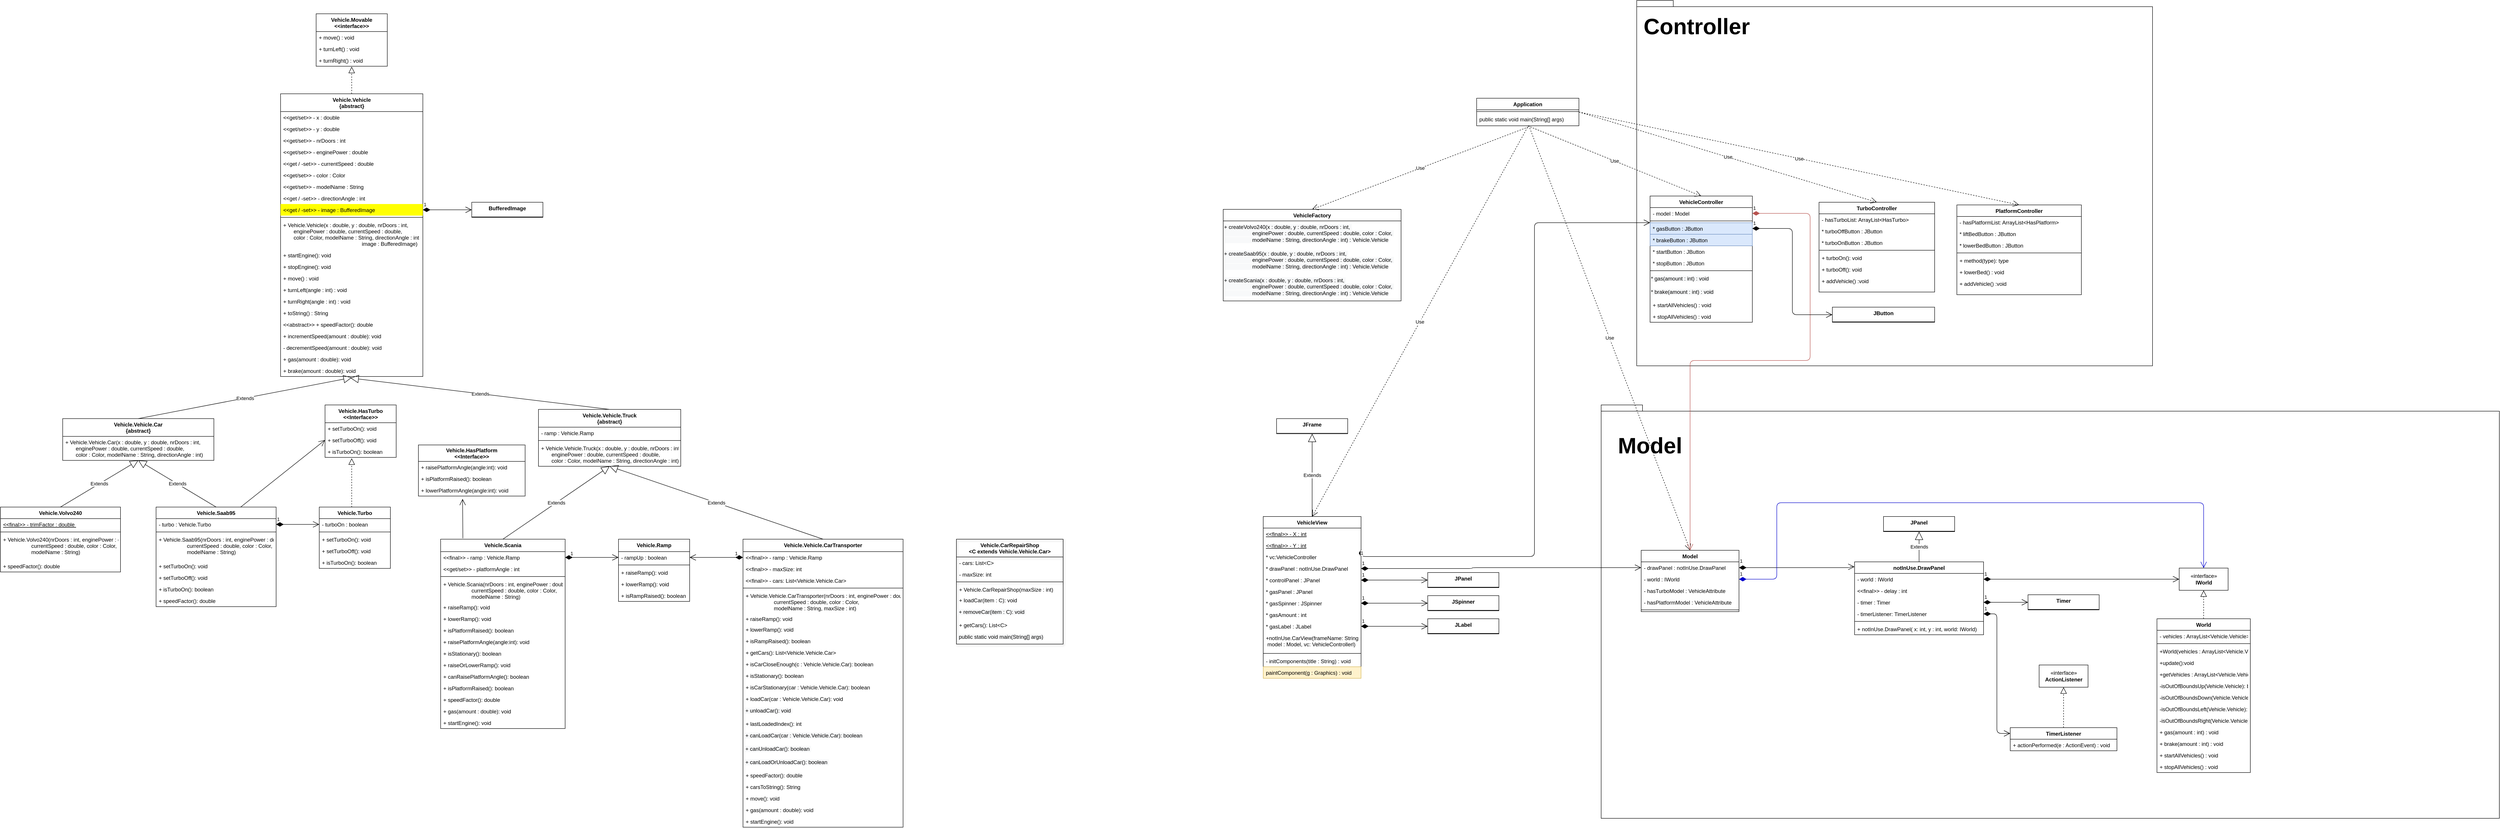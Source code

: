 <mxfile version="14.0.0" type="github">
  <diagram id="1R9pqmuIDQbFG5ekNz2X" name="Page-1">
    <mxGraphModel dx="2370" dy="2977" grid="1" gridSize="10" guides="1" tooltips="1" connect="1" arrows="1" fold="1" page="1" pageScale="1" pageWidth="2336" pageHeight="1654" math="0" shadow="0">
      <root>
        <mxCell id="0" />
        <mxCell id="1" parent="0" />
        <mxCell id="iCKXMGsMGl5u5J9zPOxO-4" value="" style="shape=folder;fontStyle=1;spacingTop=10;tabWidth=40;tabHeight=14;tabPosition=left;html=1;fillColor=none;" parent="1" vertex="1">
          <mxGeometry x="3650" y="630" width="2020" height="930" as="geometry" />
        </mxCell>
        <mxCell id="j2hkmLixcF60nlP_8ZF7-1" value="" style="shape=folder;fontStyle=1;spacingTop=10;tabWidth=40;tabHeight=14;tabPosition=left;html=1;fillColor=none;" parent="1" vertex="1">
          <mxGeometry x="3730" y="-280" width="1160" height="822" as="geometry" />
        </mxCell>
        <mxCell id="AeCEf1UCao7Z_vWgHj9i-1" value="Vehicle.Vehicle.CarTransporter" style="swimlane;fontStyle=1;align=center;verticalAlign=top;childLayout=stackLayout;horizontal=1;startSize=28;horizontalStack=0;resizeParent=1;resizeParentMax=0;resizeLast=0;collapsible=1;marginBottom=0;strokeColor=#000000;fillColor=none;" parent="1" vertex="1">
          <mxGeometry x="1720" y="932" width="360" height="648" as="geometry" />
        </mxCell>
        <mxCell id="AeCEf1UCao7Z_vWgHj9i-3" value="&lt;&lt;final&gt;&gt; - ramp : Vehicle.Ramp&#xa;" style="text;strokeColor=none;fillColor=none;align=left;verticalAlign=top;spacingLeft=4;spacingRight=4;overflow=hidden;rotatable=0;points=[[0,0.5],[1,0.5]];portConstraint=eastwest;fontStyle=0" parent="AeCEf1UCao7Z_vWgHj9i-1" vertex="1">
          <mxGeometry y="28" width="360" height="26" as="geometry" />
        </mxCell>
        <mxCell id="AeCEf1UCao7Z_vWgHj9i-4" value="&lt;&lt;final&gt;&gt; - maxSize: int" style="text;strokeColor=none;fillColor=none;align=left;verticalAlign=top;spacingLeft=4;spacingRight=4;overflow=hidden;rotatable=0;points=[[0,0.5],[1,0.5]];portConstraint=eastwest;" parent="AeCEf1UCao7Z_vWgHj9i-1" vertex="1">
          <mxGeometry y="54" width="360" height="26" as="geometry" />
        </mxCell>
        <mxCell id="AeCEf1UCao7Z_vWgHj9i-5" value="&lt;&lt;final&gt;&gt; - cars: List&lt;Vehicle.Vehicle.Car&gt;" style="text;strokeColor=none;fillColor=none;align=left;verticalAlign=top;spacingLeft=4;spacingRight=4;overflow=hidden;rotatable=0;points=[[0,0.5],[1,0.5]];portConstraint=eastwest;" parent="AeCEf1UCao7Z_vWgHj9i-1" vertex="1">
          <mxGeometry y="80" width="360" height="26" as="geometry" />
        </mxCell>
        <mxCell id="AeCEf1UCao7Z_vWgHj9i-6" value="" style="line;strokeWidth=1;fillColor=none;align=left;verticalAlign=middle;spacingTop=-1;spacingLeft=3;spacingRight=3;rotatable=0;labelPosition=right;points=[];portConstraint=eastwest;" parent="AeCEf1UCao7Z_vWgHj9i-1" vertex="1">
          <mxGeometry y="106" width="360" height="8" as="geometry" />
        </mxCell>
        <mxCell id="w_uHxVpiJhdYi6DjlOEM-58" value="+ Vehicle.Vehicle.CarTransporter(nrDoors : int, enginePower : double, &#xa;                   currentSpeed : double, color : Color, &#xa;                   modelName : String, maxSize : int)" style="text;strokeColor=none;fillColor=none;align=left;verticalAlign=top;spacingLeft=4;spacingRight=4;overflow=hidden;rotatable=0;points=[[0,0.5],[1,0.5]];portConstraint=eastwest;" parent="AeCEf1UCao7Z_vWgHj9i-1" vertex="1">
          <mxGeometry y="114" width="360" height="52" as="geometry" />
        </mxCell>
        <mxCell id="AeCEf1UCao7Z_vWgHj9i-8" value="+ raiseRamp(): void" style="text;strokeColor=none;fillColor=none;align=left;verticalAlign=top;spacingLeft=4;spacingRight=4;overflow=hidden;rotatable=0;points=[[0,0.5],[1,0.5]];portConstraint=eastwest;" parent="AeCEf1UCao7Z_vWgHj9i-1" vertex="1">
          <mxGeometry y="166" width="360" height="24" as="geometry" />
        </mxCell>
        <mxCell id="AeCEf1UCao7Z_vWgHj9i-9" value="+ lowerRamp(): void" style="text;strokeColor=none;fillColor=none;align=left;verticalAlign=top;spacingLeft=4;spacingRight=4;overflow=hidden;rotatable=0;points=[[0,0.5],[1,0.5]];portConstraint=eastwest;" parent="AeCEf1UCao7Z_vWgHj9i-1" vertex="1">
          <mxGeometry y="190" width="360" height="26" as="geometry" />
        </mxCell>
        <mxCell id="AeCEf1UCao7Z_vWgHj9i-10" value="+ isRampRaised(): boolean" style="text;strokeColor=none;fillColor=none;align=left;verticalAlign=top;spacingLeft=4;spacingRight=4;overflow=hidden;rotatable=0;points=[[0,0.5],[1,0.5]];portConstraint=eastwest;" parent="AeCEf1UCao7Z_vWgHj9i-1" vertex="1">
          <mxGeometry y="216" width="360" height="26" as="geometry" />
        </mxCell>
        <mxCell id="AeCEf1UCao7Z_vWgHj9i-113" value="+ getCars(): List&lt;Vehicle.Vehicle.Car&gt;" style="text;strokeColor=none;fillColor=none;align=left;verticalAlign=top;spacingLeft=4;spacingRight=4;overflow=hidden;rotatable=0;points=[[0,0.5],[1,0.5]];portConstraint=eastwest;shadow=1;" parent="AeCEf1UCao7Z_vWgHj9i-1" vertex="1">
          <mxGeometry y="242" width="360" height="26" as="geometry" />
        </mxCell>
        <mxCell id="AeCEf1UCao7Z_vWgHj9i-14" value="+ isCarCloseEnough(c : Vehicle.Vehicle.Car): boolean" style="text;strokeColor=none;fillColor=none;align=left;verticalAlign=top;spacingLeft=4;spacingRight=4;overflow=hidden;rotatable=0;points=[[0,0.5],[1,0.5]];portConstraint=eastwest;" parent="AeCEf1UCao7Z_vWgHj9i-1" vertex="1">
          <mxGeometry y="268" width="360" height="26" as="geometry" />
        </mxCell>
        <mxCell id="AeCEf1UCao7Z_vWgHj9i-11" value="+ isStationary(): boolean " style="text;strokeColor=none;fillColor=none;align=left;verticalAlign=top;spacingLeft=4;spacingRight=4;overflow=hidden;rotatable=0;points=[[0,0.5],[1,0.5]];portConstraint=eastwest;" parent="AeCEf1UCao7Z_vWgHj9i-1" vertex="1">
          <mxGeometry y="294" width="360" height="26" as="geometry" />
        </mxCell>
        <mxCell id="AeCEf1UCao7Z_vWgHj9i-114" value="+ isCarStationary(car : Vehicle.Vehicle.Car): boolean " style="text;strokeColor=none;fillColor=none;align=left;verticalAlign=top;spacingLeft=4;spacingRight=4;overflow=hidden;rotatable=0;points=[[0,0.5],[1,0.5]];portConstraint=eastwest;" parent="AeCEf1UCao7Z_vWgHj9i-1" vertex="1">
          <mxGeometry y="320" width="360" height="26" as="geometry" />
        </mxCell>
        <mxCell id="AeCEf1UCao7Z_vWgHj9i-12" value="+ loadCar(car : Vehicle.Vehicle.Car): void " style="text;strokeColor=none;fillColor=none;align=left;verticalAlign=top;spacingLeft=4;spacingRight=4;overflow=hidden;rotatable=0;points=[[0,0.5],[1,0.5]];portConstraint=eastwest;" parent="AeCEf1UCao7Z_vWgHj9i-1" vertex="1">
          <mxGeometry y="346" width="360" height="26" as="geometry" />
        </mxCell>
        <mxCell id="AeCEf1UCao7Z_vWgHj9i-13" value="&lt;span style=&quot;color: rgb(0 , 0 , 0) ; font-family: &amp;#34;helvetica&amp;#34; ; font-size: 12px ; font-style: normal ; font-weight: 400 ; letter-spacing: normal ; text-align: left ; text-indent: 0px ; text-transform: none ; word-spacing: 0px ; background-color: rgb(248 , 249 , 250) ; display: inline ; float: none&quot;&gt;&amp;nbsp;+ unloadCar(): void&amp;nbsp;&lt;/span&gt;" style="text;whiteSpace=wrap;html=1;fillColor=none;" parent="AeCEf1UCao7Z_vWgHj9i-1" vertex="1">
          <mxGeometry y="372" width="360" height="30" as="geometry" />
        </mxCell>
        <mxCell id="AeCEf1UCao7Z_vWgHj9i-116" value="+ lastLoadedIndex(): int" style="text;strokeColor=none;fillColor=none;align=left;verticalAlign=top;spacingLeft=4;spacingRight=4;overflow=hidden;rotatable=0;points=[[0,0.5],[1,0.5]];portConstraint=eastwest;shadow=1;" parent="AeCEf1UCao7Z_vWgHj9i-1" vertex="1">
          <mxGeometry y="402" width="360" height="26" as="geometry" />
        </mxCell>
        <mxCell id="AeCEf1UCao7Z_vWgHj9i-117" value="&lt;span style=&quot;color: rgb(0 , 0 , 0) ; font-family: &amp;#34;helvetica&amp;#34; ; font-size: 12px ; font-style: normal ; font-weight: 400 ; letter-spacing: normal ; text-align: left ; text-indent: 0px ; text-transform: none ; word-spacing: 0px ; background-color: rgb(248 , 249 , 250) ; display: inline ; float: none&quot;&gt;&amp;nbsp;+ canLoadCar(car : Vehicle.Vehicle.Car): boolean&lt;/span&gt;" style="text;whiteSpace=wrap;html=1;fillColor=none;" parent="AeCEf1UCao7Z_vWgHj9i-1" vertex="1">
          <mxGeometry y="428" width="360" height="30" as="geometry" />
        </mxCell>
        <mxCell id="AeCEf1UCao7Z_vWgHj9i-118" value="&lt;span style=&quot;color: rgb(0 , 0 , 0) ; font-family: &amp;#34;helvetica&amp;#34; ; font-size: 12px ; font-style: normal ; font-weight: 400 ; letter-spacing: normal ; text-align: left ; text-indent: 0px ; text-transform: none ; word-spacing: 0px ; background-color: rgb(248 , 249 , 250) ; display: inline ; float: none&quot;&gt;&amp;nbsp;+ canUnloadCar(): boolean&amp;nbsp;&lt;/span&gt;" style="text;whiteSpace=wrap;html=1;fillColor=none;" parent="AeCEf1UCao7Z_vWgHj9i-1" vertex="1">
          <mxGeometry y="458" width="360" height="30" as="geometry" />
        </mxCell>
        <mxCell id="AeCEf1UCao7Z_vWgHj9i-15" value="&lt;span style=&quot;color: rgb(0 , 0 , 0) ; font-family: &amp;#34;helvetica&amp;#34; ; font-size: 12px ; font-style: normal ; font-weight: 400 ; letter-spacing: normal ; text-align: left ; text-indent: 0px ; text-transform: none ; word-spacing: 0px ; background-color: rgb(248 , 249 , 250) ; display: inline ; float: none&quot;&gt;&amp;nbsp;+ canLoadOrUnloadCar(): boolean&amp;nbsp;&lt;/span&gt;" style="text;whiteSpace=wrap;html=1;fillColor=none;" parent="AeCEf1UCao7Z_vWgHj9i-1" vertex="1">
          <mxGeometry y="488" width="360" height="30" as="geometry" />
        </mxCell>
        <mxCell id="AeCEf1UCao7Z_vWgHj9i-16" value="+ speedFactor(): double" style="text;strokeColor=none;fillColor=none;align=left;verticalAlign=top;spacingLeft=4;spacingRight=4;overflow=hidden;rotatable=0;points=[[0,0.5],[1,0.5]];portConstraint=eastwest;" parent="AeCEf1UCao7Z_vWgHj9i-1" vertex="1">
          <mxGeometry y="518" width="360" height="26" as="geometry" />
        </mxCell>
        <mxCell id="AeCEf1UCao7Z_vWgHj9i-17" value="+ carsToString(): String" style="text;strokeColor=none;fillColor=none;align=left;verticalAlign=top;spacingLeft=4;spacingRight=4;overflow=hidden;rotatable=0;points=[[0,0.5],[1,0.5]];portConstraint=eastwest;" parent="AeCEf1UCao7Z_vWgHj9i-1" vertex="1">
          <mxGeometry y="544" width="360" height="26" as="geometry" />
        </mxCell>
        <mxCell id="AeCEf1UCao7Z_vWgHj9i-119" value="+ move(): void" style="text;strokeColor=none;fillColor=none;align=left;verticalAlign=top;spacingLeft=4;spacingRight=4;overflow=hidden;rotatable=0;points=[[0,0.5],[1,0.5]];portConstraint=eastwest;" parent="AeCEf1UCao7Z_vWgHj9i-1" vertex="1">
          <mxGeometry y="570" width="360" height="26" as="geometry" />
        </mxCell>
        <mxCell id="w_uHxVpiJhdYi6DjlOEM-59" value="+ gas(amount : double): void" style="text;strokeColor=none;fillColor=none;align=left;verticalAlign=top;spacingLeft=4;spacingRight=4;overflow=hidden;rotatable=0;points=[[0,0.5],[1,0.5]];portConstraint=eastwest;" parent="AeCEf1UCao7Z_vWgHj9i-1" vertex="1">
          <mxGeometry y="596" width="360" height="26" as="geometry" />
        </mxCell>
        <mxCell id="w_uHxVpiJhdYi6DjlOEM-60" value="+ startEngine(): void" style="text;strokeColor=none;fillColor=none;align=left;verticalAlign=top;spacingLeft=4;spacingRight=4;overflow=hidden;rotatable=0;points=[[0,0.5],[1,0.5]];portConstraint=eastwest;" parent="AeCEf1UCao7Z_vWgHj9i-1" vertex="1">
          <mxGeometry y="622" width="360" height="26" as="geometry" />
        </mxCell>
        <mxCell id="AeCEf1UCao7Z_vWgHj9i-18" value="Vehicle.Movable&#xa;&lt;&lt;interface&gt;&gt;" style="swimlane;fontStyle=1;childLayout=stackLayout;horizontal=1;startSize=40;fillColor=none;horizontalStack=0;resizeParent=1;resizeParentMax=0;resizeLast=0;collapsible=1;marginBottom=0;" parent="1" vertex="1">
          <mxGeometry x="760" y="-250" width="160" height="118" as="geometry" />
        </mxCell>
        <mxCell id="AeCEf1UCao7Z_vWgHj9i-19" value="+ move() : void" style="text;strokeColor=none;fillColor=none;align=left;verticalAlign=top;spacingLeft=4;spacingRight=4;overflow=hidden;rotatable=0;points=[[0,0.5],[1,0.5]];portConstraint=eastwest;" parent="AeCEf1UCao7Z_vWgHj9i-18" vertex="1">
          <mxGeometry y="40" width="160" height="26" as="geometry" />
        </mxCell>
        <mxCell id="AeCEf1UCao7Z_vWgHj9i-20" value="+ turnLeft() : void" style="text;strokeColor=none;fillColor=none;align=left;verticalAlign=top;spacingLeft=4;spacingRight=4;overflow=hidden;rotatable=0;points=[[0,0.5],[1,0.5]];portConstraint=eastwest;" parent="AeCEf1UCao7Z_vWgHj9i-18" vertex="1">
          <mxGeometry y="66" width="160" height="26" as="geometry" />
        </mxCell>
        <mxCell id="AeCEf1UCao7Z_vWgHj9i-21" value="+ turnRight() : void" style="text;strokeColor=none;fillColor=none;align=left;verticalAlign=top;spacingLeft=4;spacingRight=4;overflow=hidden;rotatable=0;points=[[0,0.5],[1,0.5]];portConstraint=eastwest;" parent="AeCEf1UCao7Z_vWgHj9i-18" vertex="1">
          <mxGeometry y="92" width="160" height="26" as="geometry" />
        </mxCell>
        <mxCell id="AeCEf1UCao7Z_vWgHj9i-22" value="Vehicle.Vehicle&#xa;{abstract}&#xa;" style="swimlane;fontStyle=1;align=center;verticalAlign=top;childLayout=stackLayout;horizontal=1;startSize=40;horizontalStack=0;resizeParent=1;resizeParentMax=0;resizeLast=0;collapsible=1;marginBottom=0;" parent="1" vertex="1">
          <mxGeometry x="680" y="-70" width="320" height="636" as="geometry" />
        </mxCell>
        <mxCell id="AeCEf1UCao7Z_vWgHj9i-23" value="&lt;&lt;get/set&gt;&gt; - x : double" style="text;strokeColor=none;fillColor=none;align=left;verticalAlign=top;spacingLeft=4;spacingRight=4;overflow=hidden;rotatable=0;points=[[0,0.5],[1,0.5]];portConstraint=eastwest;" parent="AeCEf1UCao7Z_vWgHj9i-22" vertex="1">
          <mxGeometry y="40" width="320" height="26" as="geometry" />
        </mxCell>
        <mxCell id="AeCEf1UCao7Z_vWgHj9i-24" value="&lt;&lt;get/set&gt;&gt; - y : double" style="text;strokeColor=none;fillColor=none;align=left;verticalAlign=top;spacingLeft=4;spacingRight=4;overflow=hidden;rotatable=0;points=[[0,0.5],[1,0.5]];portConstraint=eastwest;" parent="AeCEf1UCao7Z_vWgHj9i-22" vertex="1">
          <mxGeometry y="66" width="320" height="26" as="geometry" />
        </mxCell>
        <mxCell id="AeCEf1UCao7Z_vWgHj9i-25" value="&lt;&lt;get/set&gt;&gt; - nrDoors : int" style="text;strokeColor=none;fillColor=none;align=left;verticalAlign=top;spacingLeft=4;spacingRight=4;overflow=hidden;rotatable=0;points=[[0,0.5],[1,0.5]];portConstraint=eastwest;" parent="AeCEf1UCao7Z_vWgHj9i-22" vertex="1">
          <mxGeometry y="92" width="320" height="26" as="geometry" />
        </mxCell>
        <mxCell id="AeCEf1UCao7Z_vWgHj9i-26" value="&lt;&lt;get/set&gt;&gt; - enginePower : double" style="text;strokeColor=none;fillColor=none;align=left;verticalAlign=top;spacingLeft=4;spacingRight=4;overflow=hidden;rotatable=0;points=[[0,0.5],[1,0.5]];portConstraint=eastwest;" parent="AeCEf1UCao7Z_vWgHj9i-22" vertex="1">
          <mxGeometry y="118" width="320" height="26" as="geometry" />
        </mxCell>
        <mxCell id="AeCEf1UCao7Z_vWgHj9i-27" value="&lt;&lt;get / -set&gt;&gt; - currentSpeed : double" style="text;strokeColor=none;fillColor=none;align=left;verticalAlign=top;spacingLeft=4;spacingRight=4;overflow=hidden;rotatable=0;points=[[0,0.5],[1,0.5]];portConstraint=eastwest;" parent="AeCEf1UCao7Z_vWgHj9i-22" vertex="1">
          <mxGeometry y="144" width="320" height="26" as="geometry" />
        </mxCell>
        <mxCell id="AeCEf1UCao7Z_vWgHj9i-28" value="&lt;&lt;get/set&gt;&gt; - color : Color" style="text;strokeColor=none;fillColor=none;align=left;verticalAlign=top;spacingLeft=4;spacingRight=4;overflow=hidden;rotatable=0;points=[[0,0.5],[1,0.5]];portConstraint=eastwest;" parent="AeCEf1UCao7Z_vWgHj9i-22" vertex="1">
          <mxGeometry y="170" width="320" height="26" as="geometry" />
        </mxCell>
        <mxCell id="AeCEf1UCao7Z_vWgHj9i-29" value="&lt;&lt;get/set&gt;&gt; - modelName : String" style="text;strokeColor=none;fillColor=none;align=left;verticalAlign=top;spacingLeft=4;spacingRight=4;overflow=hidden;rotatable=0;points=[[0,0.5],[1,0.5]];portConstraint=eastwest;" parent="AeCEf1UCao7Z_vWgHj9i-22" vertex="1">
          <mxGeometry y="196" width="320" height="26" as="geometry" />
        </mxCell>
        <mxCell id="yBkD2uAlPnw_lQSOTUZA-1" value="&lt;&lt;get / -set&gt;&gt; - directionAngle : int" style="text;strokeColor=none;fillColor=none;align=left;verticalAlign=top;spacingLeft=4;spacingRight=4;overflow=hidden;rotatable=0;points=[[0,0.5],[1,0.5]];portConstraint=eastwest;" parent="AeCEf1UCao7Z_vWgHj9i-22" vertex="1">
          <mxGeometry y="222" width="320" height="26" as="geometry" />
        </mxCell>
        <mxCell id="o3Hq99OHR-f3-e-FKoT0-30" value="&lt;&lt;get / -set&gt;&gt; - image : BufferedImage" style="text;strokeColor=none;fillColor=#FFFF00;align=left;verticalAlign=top;spacingLeft=4;spacingRight=4;overflow=hidden;rotatable=0;points=[[0,0.5],[1,0.5]];portConstraint=eastwest;" parent="AeCEf1UCao7Z_vWgHj9i-22" vertex="1">
          <mxGeometry y="248" width="320" height="26" as="geometry" />
        </mxCell>
        <mxCell id="AeCEf1UCao7Z_vWgHj9i-30" value="" style="line;strokeWidth=1;fillColor=none;align=left;verticalAlign=middle;spacingTop=-1;spacingLeft=3;spacingRight=3;rotatable=0;labelPosition=right;points=[];portConstraint=eastwest;" parent="AeCEf1UCao7Z_vWgHj9i-22" vertex="1">
          <mxGeometry y="274" width="320" height="8" as="geometry" />
        </mxCell>
        <mxCell id="AeCEf1UCao7Z_vWgHj9i-31" value="+ Vehicle.Vehicle(x : double, y : double, nrDoors : int, &#xa;       enginePower : double, currentSpeed : double,&#xa;       color : Color, modelName : String, directionAngle : int&#xa;                                                     image : BufferedImage)" style="text;strokeColor=none;fillColor=none;align=left;verticalAlign=top;spacingLeft=4;spacingRight=4;overflow=hidden;rotatable=0;points=[[0,0.5],[1,0.5]];portConstraint=eastwest;" parent="AeCEf1UCao7Z_vWgHj9i-22" vertex="1">
          <mxGeometry y="282" width="320" height="68" as="geometry" />
        </mxCell>
        <mxCell id="AeCEf1UCao7Z_vWgHj9i-32" value="+ startEngine(): void" style="text;strokeColor=none;fillColor=none;align=left;verticalAlign=top;spacingLeft=4;spacingRight=4;overflow=hidden;rotatable=0;points=[[0,0.5],[1,0.5]];portConstraint=eastwest;" parent="AeCEf1UCao7Z_vWgHj9i-22" vertex="1">
          <mxGeometry y="350" width="320" height="26" as="geometry" />
        </mxCell>
        <mxCell id="AeCEf1UCao7Z_vWgHj9i-33" value="+ stopEngine(): void" style="text;strokeColor=none;fillColor=none;align=left;verticalAlign=top;spacingLeft=4;spacingRight=4;overflow=hidden;rotatable=0;points=[[0,0.5],[1,0.5]];portConstraint=eastwest;" parent="AeCEf1UCao7Z_vWgHj9i-22" vertex="1">
          <mxGeometry y="376" width="320" height="26" as="geometry" />
        </mxCell>
        <mxCell id="AeCEf1UCao7Z_vWgHj9i-34" value="+ move() : void" style="text;strokeColor=none;fillColor=none;align=left;verticalAlign=top;spacingLeft=4;spacingRight=4;overflow=hidden;rotatable=0;points=[[0,0.5],[1,0.5]];portConstraint=eastwest;" parent="AeCEf1UCao7Z_vWgHj9i-22" vertex="1">
          <mxGeometry y="402" width="320" height="26" as="geometry" />
        </mxCell>
        <mxCell id="AeCEf1UCao7Z_vWgHj9i-35" value="+ turnLeft(angle : int) : void" style="text;strokeColor=none;fillColor=none;align=left;verticalAlign=top;spacingLeft=4;spacingRight=4;overflow=hidden;rotatable=0;points=[[0,0.5],[1,0.5]];portConstraint=eastwest;" parent="AeCEf1UCao7Z_vWgHj9i-22" vertex="1">
          <mxGeometry y="428" width="320" height="26" as="geometry" />
        </mxCell>
        <mxCell id="AeCEf1UCao7Z_vWgHj9i-36" value="+ turnRight(angle : int) : void" style="text;strokeColor=none;fillColor=none;align=left;verticalAlign=top;spacingLeft=4;spacingRight=4;overflow=hidden;rotatable=0;points=[[0,0.5],[1,0.5]];portConstraint=eastwest;" parent="AeCEf1UCao7Z_vWgHj9i-22" vertex="1">
          <mxGeometry y="454" width="320" height="26" as="geometry" />
        </mxCell>
        <mxCell id="AeCEf1UCao7Z_vWgHj9i-37" value="+ toString() : String" style="text;strokeColor=none;fillColor=none;align=left;verticalAlign=top;spacingLeft=4;spacingRight=4;overflow=hidden;rotatable=0;points=[[0,0.5],[1,0.5]];portConstraint=eastwest;" parent="AeCEf1UCao7Z_vWgHj9i-22" vertex="1">
          <mxGeometry y="480" width="320" height="26" as="geometry" />
        </mxCell>
        <mxCell id="AeCEf1UCao7Z_vWgHj9i-38" value="&lt;&lt;abstract&gt;&gt; + speedFactor(): double" style="text;strokeColor=none;fillColor=none;align=left;verticalAlign=top;spacingLeft=4;spacingRight=4;overflow=hidden;rotatable=0;points=[[0,0.5],[1,0.5]];portConstraint=eastwest;" parent="AeCEf1UCao7Z_vWgHj9i-22" vertex="1">
          <mxGeometry y="506" width="320" height="26" as="geometry" />
        </mxCell>
        <mxCell id="AeCEf1UCao7Z_vWgHj9i-39" value="+ incrementSpeed(amount : double): void" style="text;strokeColor=none;fillColor=none;align=left;verticalAlign=top;spacingLeft=4;spacingRight=4;overflow=hidden;rotatable=0;points=[[0,0.5],[1,0.5]];portConstraint=eastwest;" parent="AeCEf1UCao7Z_vWgHj9i-22" vertex="1">
          <mxGeometry y="532" width="320" height="26" as="geometry" />
        </mxCell>
        <mxCell id="AeCEf1UCao7Z_vWgHj9i-40" value="- decrementSpeed(amount : double): void" style="text;strokeColor=none;fillColor=none;align=left;verticalAlign=top;spacingLeft=4;spacingRight=4;overflow=hidden;rotatable=0;points=[[0,0.5],[1,0.5]];portConstraint=eastwest;" parent="AeCEf1UCao7Z_vWgHj9i-22" vertex="1">
          <mxGeometry y="558" width="320" height="26" as="geometry" />
        </mxCell>
        <mxCell id="AeCEf1UCao7Z_vWgHj9i-41" value="+ gas(amount : double): void" style="text;strokeColor=none;fillColor=none;align=left;verticalAlign=top;spacingLeft=4;spacingRight=4;overflow=hidden;rotatable=0;points=[[0,0.5],[1,0.5]];portConstraint=eastwest;" parent="AeCEf1UCao7Z_vWgHj9i-22" vertex="1">
          <mxGeometry y="584" width="320" height="26" as="geometry" />
        </mxCell>
        <mxCell id="AeCEf1UCao7Z_vWgHj9i-42" value="+ brake(amount : double): void" style="text;strokeColor=none;fillColor=none;align=left;verticalAlign=top;spacingLeft=4;spacingRight=4;overflow=hidden;rotatable=0;points=[[0,0.5],[1,0.5]];portConstraint=eastwest;" parent="AeCEf1UCao7Z_vWgHj9i-22" vertex="1">
          <mxGeometry y="610" width="320" height="26" as="geometry" />
        </mxCell>
        <mxCell id="AeCEf1UCao7Z_vWgHj9i-43" value="" style="endArrow=block;dashed=1;endFill=0;endSize=12;html=1;entryX=0.5;entryY=1.038;entryDx=0;entryDy=0;entryPerimeter=0;" parent="1" source="AeCEf1UCao7Z_vWgHj9i-22" target="AeCEf1UCao7Z_vWgHj9i-21" edge="1">
          <mxGeometry width="160" relative="1" as="geometry">
            <mxPoint x="1020" y="290" as="sourcePoint" />
            <mxPoint x="1180" y="290" as="targetPoint" />
          </mxGeometry>
        </mxCell>
        <mxCell id="AeCEf1UCao7Z_vWgHj9i-52" value="Vehicle.Volvo240" style="swimlane;fontStyle=1;align=center;verticalAlign=top;childLayout=stackLayout;horizontal=1;startSize=26;horizontalStack=0;resizeParent=1;resizeParentMax=0;resizeLast=0;collapsible=1;marginBottom=0;" parent="1" vertex="1">
          <mxGeometry x="50" y="859.74" width="270" height="146" as="geometry" />
        </mxCell>
        <mxCell id="AeCEf1UCao7Z_vWgHj9i-53" value="&lt;&lt;final&gt;&gt; - trimFactor : double " style="text;strokeColor=none;fillColor=none;align=left;verticalAlign=top;spacingLeft=4;spacingRight=4;overflow=hidden;rotatable=0;points=[[0,0.5],[1,0.5]];portConstraint=eastwest;fontStyle=4" parent="AeCEf1UCao7Z_vWgHj9i-52" vertex="1">
          <mxGeometry y="26" width="270" height="26" as="geometry" />
        </mxCell>
        <mxCell id="AeCEf1UCao7Z_vWgHj9i-54" value="" style="line;strokeWidth=1;fillColor=none;align=left;verticalAlign=middle;spacingTop=-1;spacingLeft=3;spacingRight=3;rotatable=0;labelPosition=right;points=[];portConstraint=eastwest;" parent="AeCEf1UCao7Z_vWgHj9i-52" vertex="1">
          <mxGeometry y="52" width="270" height="8" as="geometry" />
        </mxCell>
        <mxCell id="AeCEf1UCao7Z_vWgHj9i-55" value="+ Vehicle.Volvo240(nrDoors : int, enginePower : double, &#xa;                   currentSpeed : double, color : Color, &#xa;                   modelName : String)" style="text;strokeColor=none;fillColor=none;align=left;verticalAlign=top;spacingLeft=4;spacingRight=4;overflow=hidden;rotatable=0;points=[[0,0.5],[1,0.5]];portConstraint=eastwest;" parent="AeCEf1UCao7Z_vWgHj9i-52" vertex="1">
          <mxGeometry y="60" width="270" height="60" as="geometry" />
        </mxCell>
        <mxCell id="AeCEf1UCao7Z_vWgHj9i-56" value="+ speedFactor(): double" style="text;strokeColor=none;fillColor=none;align=left;verticalAlign=top;spacingLeft=4;spacingRight=4;overflow=hidden;rotatable=0;points=[[0,0.5],[1,0.5]];portConstraint=eastwest;" parent="AeCEf1UCao7Z_vWgHj9i-52" vertex="1">
          <mxGeometry y="120" width="270" height="26" as="geometry" />
        </mxCell>
        <mxCell id="AeCEf1UCao7Z_vWgHj9i-57" value="Extends" style="endArrow=block;endSize=16;endFill=0;html=1;exitX=0.5;exitY=0;exitDx=0;exitDy=0;entryX=0.5;entryY=1;entryDx=0;entryDy=0;" parent="1" source="AeCEf1UCao7Z_vWgHj9i-52" target="AeCEf1UCao7Z_vWgHj9i-60" edge="1">
          <mxGeometry width="160" relative="1" as="geometry">
            <mxPoint x="540" y="949.74" as="sourcePoint" />
            <mxPoint x="340.32" y="771.596" as="targetPoint" />
          </mxGeometry>
        </mxCell>
        <mxCell id="AeCEf1UCao7Z_vWgHj9i-58" value="Extends" style="endArrow=block;endSize=16;endFill=0;html=1;exitX=0.5;exitY=0;exitDx=0;exitDy=0;entryX=0.5;entryY=1;entryDx=0;entryDy=0;" parent="1" source="w_uHxVpiJhdYi6DjlOEM-18" target="AeCEf1UCao7Z_vWgHj9i-60" edge="1">
          <mxGeometry width="160" relative="1" as="geometry">
            <mxPoint x="320" y="979.74" as="sourcePoint" />
            <mxPoint x="340.96" y="772.82" as="targetPoint" />
          </mxGeometry>
        </mxCell>
        <mxCell id="AeCEf1UCao7Z_vWgHj9i-59" value="Extends" style="endArrow=block;endSize=16;endFill=0;html=1;exitX=0.5;exitY=0;exitDx=0;exitDy=0;entryX=0.5;entryY=1;entryDx=0;entryDy=0;" parent="1" source="AeCEf1UCao7Z_vWgHj9i-92" target="AeCEf1UCao7Z_vWgHj9i-61" edge="1">
          <mxGeometry width="160" relative="1" as="geometry">
            <mxPoint x="400" y="930" as="sourcePoint" />
            <mxPoint x="910.96" y="717.172" as="targetPoint" />
          </mxGeometry>
        </mxCell>
        <mxCell id="AeCEf1UCao7Z_vWgHj9i-60" value="Vehicle.Vehicle.Car&#xa;{abstract}" style="swimlane;fontStyle=1;align=center;verticalAlign=top;childLayout=stackLayout;horizontal=1;startSize=40;horizontalStack=0;resizeParent=1;resizeParentMax=0;resizeLast=0;collapsible=1;marginBottom=0;" parent="1" vertex="1">
          <mxGeometry x="190" y="660.74" width="340" height="94" as="geometry" />
        </mxCell>
        <mxCell id="w_uHxVpiJhdYi6DjlOEM-1" value="+ Vehicle.Vehicle.Car(x : double, y : double, nrDoors : int, &#xa;       enginePower : double, currentSpeed : double,&#xa;       color : Color, modelName : String, directionAngle : int)" style="text;strokeColor=none;fillColor=none;align=left;verticalAlign=top;spacingLeft=4;spacingRight=4;overflow=hidden;rotatable=0;points=[[0,0.5],[1,0.5]];portConstraint=eastwest;" parent="AeCEf1UCao7Z_vWgHj9i-60" vertex="1">
          <mxGeometry y="40" width="340" height="54" as="geometry" />
        </mxCell>
        <mxCell id="AeCEf1UCao7Z_vWgHj9i-61" value="Vehicle.Vehicle.Truck&#xa;{abstract}" style="swimlane;fontStyle=1;align=center;verticalAlign=top;childLayout=stackLayout;horizontal=1;startSize=40;horizontalStack=0;resizeParent=1;resizeParentMax=0;resizeLast=0;collapsible=1;marginBottom=0;" parent="1" vertex="1">
          <mxGeometry x="1260" y="640" width="320" height="128" as="geometry" />
        </mxCell>
        <mxCell id="w_uHxVpiJhdYi6DjlOEM-28" value="- ramp : Vehicle.Ramp&#xa;" style="text;strokeColor=none;fillColor=none;align=left;verticalAlign=top;spacingLeft=4;spacingRight=4;overflow=hidden;rotatable=0;points=[[0,0.5],[1,0.5]];portConstraint=eastwest;fontStyle=0" parent="AeCEf1UCao7Z_vWgHj9i-61" vertex="1">
          <mxGeometry y="40" width="320" height="26" as="geometry" />
        </mxCell>
        <mxCell id="w_uHxVpiJhdYi6DjlOEM-29" value="" style="line;strokeWidth=1;fillColor=none;align=left;verticalAlign=middle;spacingTop=-1;spacingLeft=3;spacingRight=3;rotatable=0;labelPosition=right;points=[];portConstraint=eastwest;" parent="AeCEf1UCao7Z_vWgHj9i-61" vertex="1">
          <mxGeometry y="66" width="320" height="8" as="geometry" />
        </mxCell>
        <mxCell id="w_uHxVpiJhdYi6DjlOEM-27" value="+ Vehicle.Vehicle.Truck(x : double, y : double, nrDoors : int, &#xa;       enginePower : double, currentSpeed : double,&#xa;       color : Color, modelName : String, directionAngle : int)" style="text;strokeColor=none;fillColor=none;align=left;verticalAlign=top;spacingLeft=4;spacingRight=4;overflow=hidden;rotatable=0;points=[[0,0.5],[1,0.5]];portConstraint=eastwest;" parent="AeCEf1UCao7Z_vWgHj9i-61" vertex="1">
          <mxGeometry y="74" width="320" height="54" as="geometry" />
        </mxCell>
        <mxCell id="AeCEf1UCao7Z_vWgHj9i-62" value="Extends" style="endArrow=block;endSize=16;endFill=0;html=1;exitX=0.5;exitY=0;exitDx=0;exitDy=0;entryX=0.5;entryY=1.096;entryDx=0;entryDy=0;entryPerimeter=0;" parent="1" source="AeCEf1UCao7Z_vWgHj9i-60" target="AeCEf1UCao7Z_vWgHj9i-42" edge="1">
          <mxGeometry width="160" relative="1" as="geometry">
            <mxPoint x="590" y="719.74" as="sourcePoint" />
            <mxPoint x="610" y="620" as="targetPoint" />
          </mxGeometry>
        </mxCell>
        <mxCell id="AeCEf1UCao7Z_vWgHj9i-63" value="Extends" style="endArrow=block;endSize=16;endFill=0;html=1;exitX=0.5;exitY=0;exitDx=0;exitDy=0;entryX=0.491;entryY=1.131;entryDx=0;entryDy=0;entryPerimeter=0;" parent="1" source="AeCEf1UCao7Z_vWgHj9i-61" target="AeCEf1UCao7Z_vWgHj9i-42" edge="1">
          <mxGeometry width="160" relative="1" as="geometry">
            <mxPoint x="490" y="620" as="sourcePoint" />
            <mxPoint x="840" y="558" as="targetPoint" />
          </mxGeometry>
        </mxCell>
        <mxCell id="AeCEf1UCao7Z_vWgHj9i-92" value="Vehicle.Scania" style="swimlane;fontStyle=1;align=center;verticalAlign=top;childLayout=stackLayout;horizontal=1;startSize=28;horizontalStack=0;resizeParent=1;resizeParentMax=0;resizeLast=0;collapsible=1;marginBottom=0;" parent="1" vertex="1">
          <mxGeometry x="1040" y="932" width="280" height="426" as="geometry" />
        </mxCell>
        <mxCell id="w_uHxVpiJhdYi6DjlOEM-43" value="&lt;&lt;final&gt;&gt; - ramp : Vehicle.Ramp&#xa;" style="text;strokeColor=none;fillColor=none;align=left;verticalAlign=top;spacingLeft=4;spacingRight=4;overflow=hidden;rotatable=0;points=[[0,0.5],[1,0.5]];portConstraint=eastwest;fontStyle=0" parent="AeCEf1UCao7Z_vWgHj9i-92" vertex="1">
          <mxGeometry y="28" width="280" height="26" as="geometry" />
        </mxCell>
        <mxCell id="AeCEf1UCao7Z_vWgHj9i-93" value="&lt;&lt;get/set&gt;&gt; - platformAngle : int&#xa;" style="text;strokeColor=none;fillColor=none;align=left;verticalAlign=top;spacingLeft=4;spacingRight=4;overflow=hidden;rotatable=0;points=[[0,0.5],[1,0.5]];portConstraint=eastwest;fontStyle=0" parent="AeCEf1UCao7Z_vWgHj9i-92" vertex="1">
          <mxGeometry y="54" width="280" height="26" as="geometry" />
        </mxCell>
        <mxCell id="AeCEf1UCao7Z_vWgHj9i-94" value="" style="line;strokeWidth=1;fillColor=none;align=left;verticalAlign=middle;spacingTop=-1;spacingLeft=3;spacingRight=3;rotatable=0;labelPosition=right;points=[];portConstraint=eastwest;" parent="AeCEf1UCao7Z_vWgHj9i-92" vertex="1">
          <mxGeometry y="80" width="280" height="8" as="geometry" />
        </mxCell>
        <mxCell id="w_uHxVpiJhdYi6DjlOEM-48" value="+ Vehicle.Scania(nrDoors : int, enginePower : double, &#xa;                   currentSpeed : double, color : Color, &#xa;                   modelName : String)" style="text;strokeColor=none;fillColor=none;align=left;verticalAlign=top;spacingLeft=4;spacingRight=4;overflow=hidden;rotatable=0;points=[[0,0.5],[1,0.5]];portConstraint=eastwest;" parent="AeCEf1UCao7Z_vWgHj9i-92" vertex="1">
          <mxGeometry y="88" width="280" height="52" as="geometry" />
        </mxCell>
        <mxCell id="w_uHxVpiJhdYi6DjlOEM-53" value="+ raiseRamp(): void" style="text;strokeColor=none;fillColor=none;align=left;verticalAlign=top;spacingLeft=4;spacingRight=4;overflow=hidden;rotatable=0;points=[[0,0.5],[1,0.5]];portConstraint=eastwest;" parent="AeCEf1UCao7Z_vWgHj9i-92" vertex="1">
          <mxGeometry y="140" width="280" height="26" as="geometry" />
        </mxCell>
        <mxCell id="w_uHxVpiJhdYi6DjlOEM-54" value="+ lowerRamp(): void" style="text;strokeColor=none;fillColor=none;align=left;verticalAlign=top;spacingLeft=4;spacingRight=4;overflow=hidden;rotatable=0;points=[[0,0.5],[1,0.5]];portConstraint=eastwest;" parent="AeCEf1UCao7Z_vWgHj9i-92" vertex="1">
          <mxGeometry y="166" width="280" height="26" as="geometry" />
        </mxCell>
        <mxCell id="w_uHxVpiJhdYi6DjlOEM-55" value="+ isPlatformRaised(): boolean " style="text;strokeColor=none;fillColor=none;align=left;verticalAlign=top;spacingLeft=4;spacingRight=4;overflow=hidden;rotatable=0;points=[[0,0.5],[1,0.5]];portConstraint=eastwest;" parent="AeCEf1UCao7Z_vWgHj9i-92" vertex="1">
          <mxGeometry y="192" width="280" height="26" as="geometry" />
        </mxCell>
        <mxCell id="AeCEf1UCao7Z_vWgHj9i-103" value="+ raisePlatformAngle(angle:int): void" style="text;strokeColor=none;fillColor=none;align=left;verticalAlign=top;spacingLeft=4;spacingRight=4;overflow=hidden;rotatable=0;points=[[0,0.5],[1,0.5]];portConstraint=eastwest;" parent="AeCEf1UCao7Z_vWgHj9i-92" vertex="1">
          <mxGeometry y="218" width="280" height="26" as="geometry" />
        </mxCell>
        <mxCell id="w_uHxVpiJhdYi6DjlOEM-56" value="+ isStationary(): boolean " style="text;strokeColor=none;fillColor=none;align=left;verticalAlign=top;spacingLeft=4;spacingRight=4;overflow=hidden;rotatable=0;points=[[0,0.5],[1,0.5]];portConstraint=eastwest;" parent="AeCEf1UCao7Z_vWgHj9i-92" vertex="1">
          <mxGeometry y="244" width="280" height="26" as="geometry" />
        </mxCell>
        <mxCell id="w_uHxVpiJhdYi6DjlOEM-57" value="+ raiseOrLowerRamp(): void" style="text;strokeColor=none;fillColor=none;align=left;verticalAlign=top;spacingLeft=4;spacingRight=4;overflow=hidden;rotatable=0;points=[[0,0.5],[1,0.5]];portConstraint=eastwest;" parent="AeCEf1UCao7Z_vWgHj9i-92" vertex="1">
          <mxGeometry y="270" width="280" height="26" as="geometry" />
        </mxCell>
        <mxCell id="AeCEf1UCao7Z_vWgHj9i-106" value="+ canRaisePlatformAngle(): boolean" style="text;strokeColor=none;fillColor=none;align=left;verticalAlign=top;spacingLeft=4;spacingRight=4;overflow=hidden;rotatable=0;points=[[0,0.5],[1,0.5]];portConstraint=eastwest;" parent="AeCEf1UCao7Z_vWgHj9i-92" vertex="1">
          <mxGeometry y="296" width="280" height="26" as="geometry" />
        </mxCell>
        <mxCell id="AeCEf1UCao7Z_vWgHj9i-107" value="+ isPlatformRaised(): boolean" style="text;strokeColor=none;fillColor=none;align=left;verticalAlign=top;spacingLeft=4;spacingRight=4;overflow=hidden;rotatable=0;points=[[0,0.5],[1,0.5]];portConstraint=eastwest;" parent="AeCEf1UCao7Z_vWgHj9i-92" vertex="1">
          <mxGeometry y="322" width="280" height="26" as="geometry" />
        </mxCell>
        <mxCell id="AeCEf1UCao7Z_vWgHj9i-108" value="+ speedFactor(): double" style="text;strokeColor=none;fillColor=none;align=left;verticalAlign=top;spacingLeft=4;spacingRight=4;overflow=hidden;rotatable=0;points=[[0,0.5],[1,0.5]];portConstraint=eastwest;" parent="AeCEf1UCao7Z_vWgHj9i-92" vertex="1">
          <mxGeometry y="348" width="280" height="26" as="geometry" />
        </mxCell>
        <mxCell id="AeCEf1UCao7Z_vWgHj9i-112" value="+ gas(amount : double): void" style="text;strokeColor=none;fillColor=none;align=left;verticalAlign=top;spacingLeft=4;spacingRight=4;overflow=hidden;rotatable=0;points=[[0,0.5],[1,0.5]];portConstraint=eastwest;" parent="AeCEf1UCao7Z_vWgHj9i-92" vertex="1">
          <mxGeometry y="374" width="280" height="26" as="geometry" />
        </mxCell>
        <mxCell id="AeCEf1UCao7Z_vWgHj9i-111" value="+ startEngine(): void" style="text;strokeColor=none;fillColor=none;align=left;verticalAlign=top;spacingLeft=4;spacingRight=4;overflow=hidden;rotatable=0;points=[[0,0.5],[1,0.5]];portConstraint=eastwest;" parent="AeCEf1UCao7Z_vWgHj9i-92" vertex="1">
          <mxGeometry y="400" width="280" height="26" as="geometry" />
        </mxCell>
        <mxCell id="c6Yin783V5zbYkg2d5zs-27" value="" style="endArrow=open;endFill=1;endSize=12;html=1;entryX=0.414;entryY=1.247;entryDx=0;entryDy=0;entryPerimeter=0;" parent="AeCEf1UCao7Z_vWgHj9i-92" target="AeCEf1UCao7Z_vWgHj9i-105" edge="1">
          <mxGeometry width="160" relative="1" as="geometry">
            <mxPoint x="50" y="-2" as="sourcePoint" />
            <mxPoint x="210" y="-2" as="targetPoint" />
          </mxGeometry>
        </mxCell>
        <mxCell id="AeCEf1UCao7Z_vWgHj9i-65" value="Vehicle.CarRepairShop&#xa;&lt;C extends Vehicle.Vehicle.Car&gt;" style="swimlane;fontStyle=1;align=center;verticalAlign=top;childLayout=stackLayout;horizontal=1;startSize=40;horizontalStack=0;resizeParent=1;resizeParentMax=0;resizeLast=0;collapsible=1;marginBottom=0;strokeColor=#000000;fillColor=none;shadow=1;" parent="1" vertex="1">
          <mxGeometry x="2200" y="932" width="240" height="236" as="geometry" />
        </mxCell>
        <mxCell id="AeCEf1UCao7Z_vWgHj9i-66" value="- cars: List&lt;C&gt;" style="text;strokeColor=none;fillColor=none;align=left;verticalAlign=top;spacingLeft=4;spacingRight=4;overflow=hidden;rotatable=0;points=[[0,0.5],[1,0.5]];portConstraint=eastwest;shadow=1;" parent="AeCEf1UCao7Z_vWgHj9i-65" vertex="1">
          <mxGeometry y="40" width="240" height="26" as="geometry" />
        </mxCell>
        <mxCell id="AeCEf1UCao7Z_vWgHj9i-67" value="- maxSize: int" style="text;strokeColor=none;fillColor=none;align=left;verticalAlign=top;spacingLeft=4;spacingRight=4;overflow=hidden;rotatable=0;points=[[0,0.5],[1,0.5]];portConstraint=eastwest;shadow=1;" parent="AeCEf1UCao7Z_vWgHj9i-65" vertex="1">
          <mxGeometry y="66" width="240" height="26" as="geometry" />
        </mxCell>
        <mxCell id="AeCEf1UCao7Z_vWgHj9i-68" value="" style="line;strokeWidth=1;fillColor=none;align=left;verticalAlign=middle;spacingTop=-1;spacingLeft=3;spacingRight=3;rotatable=0;labelPosition=right;points=[];portConstraint=eastwest;shadow=1;" parent="AeCEf1UCao7Z_vWgHj9i-65" vertex="1">
          <mxGeometry y="92" width="240" height="8" as="geometry" />
        </mxCell>
        <mxCell id="w_uHxVpiJhdYi6DjlOEM-61" value="+ Vehicle.CarRepairShop(maxSize : int)" style="text;strokeColor=none;fillColor=none;align=left;verticalAlign=top;spacingLeft=4;spacingRight=4;overflow=hidden;rotatable=0;points=[[0,0.5],[1,0.5]];portConstraint=eastwest;" parent="AeCEf1UCao7Z_vWgHj9i-65" vertex="1">
          <mxGeometry y="100" width="240" height="24" as="geometry" />
        </mxCell>
        <mxCell id="AeCEf1UCao7Z_vWgHj9i-69" value="+ loadCar(item : C): void " style="text;strokeColor=none;fillColor=none;align=left;verticalAlign=top;spacingLeft=4;spacingRight=4;overflow=hidden;rotatable=0;points=[[0,0.5],[1,0.5]];portConstraint=eastwest;shadow=1;" parent="AeCEf1UCao7Z_vWgHj9i-65" vertex="1">
          <mxGeometry y="124" width="240" height="26" as="geometry" />
        </mxCell>
        <mxCell id="AeCEf1UCao7Z_vWgHj9i-70" value="&lt;span style=&quot;color: rgb(0 , 0 , 0) ; font-family: &amp;#34;helvetica&amp;#34; ; font-size: 12px ; font-style: normal ; font-weight: 400 ; letter-spacing: normal ; text-align: left ; text-indent: 0px ; text-transform: none ; word-spacing: 0px ; background-color: rgb(248 , 249 , 250) ; display: inline ; float: none&quot;&gt;&amp;nbsp;+ removeCar&lt;span style=&quot;font-family: &amp;#34;helvetica&amp;#34;&quot;&gt;(item : C):&lt;/span&gt;&amp;nbsp;void&amp;nbsp;&lt;/span&gt;" style="text;whiteSpace=wrap;html=1;fillColor=none;shadow=1;" parent="AeCEf1UCao7Z_vWgHj9i-65" vertex="1">
          <mxGeometry y="150" width="240" height="30" as="geometry" />
        </mxCell>
        <mxCell id="AeCEf1UCao7Z_vWgHj9i-102" value="+ getCars(): List&lt;C&gt;" style="text;strokeColor=none;fillColor=none;align=left;verticalAlign=top;spacingLeft=4;spacingRight=4;overflow=hidden;rotatable=0;points=[[0,0.5],[1,0.5]];portConstraint=eastwest;shadow=1;" parent="AeCEf1UCao7Z_vWgHj9i-65" vertex="1">
          <mxGeometry y="180" width="240" height="26" as="geometry" />
        </mxCell>
        <mxCell id="AeCEf1UCao7Z_vWgHj9i-72" value="&lt;span style=&quot;color: rgb(0 , 0 , 0) ; font-family: &amp;#34;helvetica&amp;#34; ; font-size: 12px ; font-style: normal ; font-weight: 400 ; letter-spacing: normal ; text-align: left ; text-indent: 0px ; text-transform: none ; word-spacing: 0px ; background-color: rgb(248 , 249 , 250) ; display: inline ; float: none&quot;&gt;&amp;nbsp;public static void main(String[] args)&lt;/span&gt;" style="text;whiteSpace=wrap;html=1;fillColor=none;shadow=1;" parent="AeCEf1UCao7Z_vWgHj9i-65" vertex="1">
          <mxGeometry y="206" width="240" height="30" as="geometry" />
        </mxCell>
        <mxCell id="fS1m_hfCymx0pJezLY5b-1" value="Extends" style="endArrow=block;endSize=16;endFill=0;html=1;exitX=0.5;exitY=0;exitDx=0;exitDy=0;entryX=0.5;entryY=1;entryDx=0;entryDy=0;" parent="1" source="AeCEf1UCao7Z_vWgHj9i-1" target="AeCEf1UCao7Z_vWgHj9i-61" edge="1">
          <mxGeometry width="160" relative="1" as="geometry">
            <mxPoint x="1270" y="718.5" as="sourcePoint" />
            <mxPoint x="1270" y="609.5" as="targetPoint" />
          </mxGeometry>
        </mxCell>
        <mxCell id="w_uHxVpiJhdYi6DjlOEM-3" value="Vehicle.Turbo" style="swimlane;fontStyle=1;align=center;verticalAlign=top;childLayout=stackLayout;horizontal=1;startSize=26;horizontalStack=0;resizeParent=1;resizeParentMax=0;resizeLast=0;collapsible=1;marginBottom=0;" parent="1" vertex="1">
          <mxGeometry x="767" y="859.74" width="160" height="138" as="geometry" />
        </mxCell>
        <mxCell id="c6Yin783V5zbYkg2d5zs-18" value="" style="endArrow=block;dashed=1;endFill=0;endSize=12;html=1;" parent="w_uHxVpiJhdYi6DjlOEM-3" edge="1">
          <mxGeometry width="160" relative="1" as="geometry">
            <mxPoint x="73" y="0.26" as="sourcePoint" />
            <mxPoint x="73" y="-109.74" as="targetPoint" />
          </mxGeometry>
        </mxCell>
        <mxCell id="w_uHxVpiJhdYi6DjlOEM-4" value="- turboOn : boolean" style="text;strokeColor=none;fillColor=none;align=left;verticalAlign=top;spacingLeft=4;spacingRight=4;overflow=hidden;rotatable=0;points=[[0,0.5],[1,0.5]];portConstraint=eastwest;fontStyle=0" parent="w_uHxVpiJhdYi6DjlOEM-3" vertex="1">
          <mxGeometry y="26" width="160" height="26" as="geometry" />
        </mxCell>
        <mxCell id="w_uHxVpiJhdYi6DjlOEM-5" value="" style="line;strokeWidth=1;fillColor=none;align=left;verticalAlign=middle;spacingTop=-1;spacingLeft=3;spacingRight=3;rotatable=0;labelPosition=right;points=[];portConstraint=eastwest;" parent="w_uHxVpiJhdYi6DjlOEM-3" vertex="1">
          <mxGeometry y="52" width="160" height="8" as="geometry" />
        </mxCell>
        <mxCell id="w_uHxVpiJhdYi6DjlOEM-7" value="+ setTurboOn(): void" style="text;strokeColor=none;fillColor=none;align=left;verticalAlign=top;spacingLeft=4;spacingRight=4;overflow=hidden;rotatable=0;points=[[0,0.5],[1,0.5]];portConstraint=eastwest;" parent="w_uHxVpiJhdYi6DjlOEM-3" vertex="1">
          <mxGeometry y="60" width="160" height="26" as="geometry" />
        </mxCell>
        <mxCell id="w_uHxVpiJhdYi6DjlOEM-8" value="+ setTurboOff(): void" style="text;strokeColor=none;fillColor=none;align=left;verticalAlign=top;spacingLeft=4;spacingRight=4;overflow=hidden;rotatable=0;points=[[0,0.5],[1,0.5]];portConstraint=eastwest;" parent="w_uHxVpiJhdYi6DjlOEM-3" vertex="1">
          <mxGeometry y="86" width="160" height="26" as="geometry" />
        </mxCell>
        <mxCell id="w_uHxVpiJhdYi6DjlOEM-9" value="+ isTurboOn(): boolean" style="text;strokeColor=none;fillColor=none;align=left;verticalAlign=top;spacingLeft=4;spacingRight=4;overflow=hidden;rotatable=0;points=[[0,0.5],[1,0.5]];portConstraint=eastwest;" parent="w_uHxVpiJhdYi6DjlOEM-3" vertex="1">
          <mxGeometry y="112" width="160" height="26" as="geometry" />
        </mxCell>
        <mxCell id="w_uHxVpiJhdYi6DjlOEM-17" value="1" style="endArrow=open;html=1;endSize=12;startArrow=diamondThin;startSize=14;startFill=1;edgeStyle=orthogonalEdgeStyle;align=left;verticalAlign=bottom;entryX=0;entryY=0.5;entryDx=0;entryDy=0;" parent="1" source="w_uHxVpiJhdYi6DjlOEM-19" target="w_uHxVpiJhdYi6DjlOEM-4" edge="1">
          <mxGeometry x="-1" y="3" relative="1" as="geometry">
            <mxPoint x="630" y="839.74" as="sourcePoint" />
            <mxPoint x="600" y="898.74" as="targetPoint" />
          </mxGeometry>
        </mxCell>
        <mxCell id="w_uHxVpiJhdYi6DjlOEM-18" value="Vehicle.Saab95" style="swimlane;fontStyle=1;align=center;verticalAlign=top;childLayout=stackLayout;horizontal=1;startSize=26;horizontalStack=0;resizeParent=1;resizeParentMax=0;resizeLast=0;collapsible=1;marginBottom=0;" parent="1" vertex="1">
          <mxGeometry x="400" y="859.74" width="270" height="224" as="geometry" />
        </mxCell>
        <mxCell id="c6Yin783V5zbYkg2d5zs-28" value="" style="endArrow=open;endFill=1;endSize=12;html=1;entryX=0;entryY=0.5;entryDx=0;entryDy=0;" parent="w_uHxVpiJhdYi6DjlOEM-18" target="c6Yin783V5zbYkg2d5zs-15" edge="1">
          <mxGeometry width="160" relative="1" as="geometry">
            <mxPoint x="190" y="0.26" as="sourcePoint" />
            <mxPoint x="350" y="0.26" as="targetPoint" />
          </mxGeometry>
        </mxCell>
        <mxCell id="w_uHxVpiJhdYi6DjlOEM-19" value="- turbo : Vehicle.Turbo" style="text;strokeColor=none;fillColor=none;align=left;verticalAlign=top;spacingLeft=4;spacingRight=4;overflow=hidden;rotatable=0;points=[[0,0.5],[1,0.5]];portConstraint=eastwest;fontStyle=0" parent="w_uHxVpiJhdYi6DjlOEM-18" vertex="1">
          <mxGeometry y="26" width="270" height="26" as="geometry" />
        </mxCell>
        <mxCell id="w_uHxVpiJhdYi6DjlOEM-20" value="" style="line;strokeWidth=1;fillColor=none;align=left;verticalAlign=middle;spacingTop=-1;spacingLeft=3;spacingRight=3;rotatable=0;labelPosition=right;points=[];portConstraint=eastwest;" parent="w_uHxVpiJhdYi6DjlOEM-18" vertex="1">
          <mxGeometry y="52" width="270" height="8" as="geometry" />
        </mxCell>
        <mxCell id="w_uHxVpiJhdYi6DjlOEM-26" value="+ Vehicle.Saab95(nrDoors : int, enginePower : double, &#xa;                   currentSpeed : double, color : Color, &#xa;                   modelName : String)" style="text;strokeColor=none;fillColor=none;align=left;verticalAlign=top;spacingLeft=4;spacingRight=4;overflow=hidden;rotatable=0;points=[[0,0.5],[1,0.5]];portConstraint=eastwest;" parent="w_uHxVpiJhdYi6DjlOEM-18" vertex="1">
          <mxGeometry y="60" width="270" height="60" as="geometry" />
        </mxCell>
        <mxCell id="w_uHxVpiJhdYi6DjlOEM-21" value="+ setTurboOn(): void" style="text;strokeColor=none;fillColor=none;align=left;verticalAlign=top;spacingLeft=4;spacingRight=4;overflow=hidden;rotatable=0;points=[[0,0.5],[1,0.5]];portConstraint=eastwest;" parent="w_uHxVpiJhdYi6DjlOEM-18" vertex="1">
          <mxGeometry y="120" width="270" height="26" as="geometry" />
        </mxCell>
        <mxCell id="w_uHxVpiJhdYi6DjlOEM-22" value="+ setTurboOff(): void" style="text;strokeColor=none;fillColor=none;align=left;verticalAlign=top;spacingLeft=4;spacingRight=4;overflow=hidden;rotatable=0;points=[[0,0.5],[1,0.5]];portConstraint=eastwest;" parent="w_uHxVpiJhdYi6DjlOEM-18" vertex="1">
          <mxGeometry y="146" width="270" height="26" as="geometry" />
        </mxCell>
        <mxCell id="w_uHxVpiJhdYi6DjlOEM-23" value="+ isTurboOn(): boolean" style="text;strokeColor=none;fillColor=none;align=left;verticalAlign=top;spacingLeft=4;spacingRight=4;overflow=hidden;rotatable=0;points=[[0,0.5],[1,0.5]];portConstraint=eastwest;" parent="w_uHxVpiJhdYi6DjlOEM-18" vertex="1">
          <mxGeometry y="172" width="270" height="26" as="geometry" />
        </mxCell>
        <mxCell id="AeCEf1UCao7Z_vWgHj9i-51" value="+ speedFactor(): double" style="text;strokeColor=none;fillColor=none;align=left;verticalAlign=top;spacingLeft=4;spacingRight=4;overflow=hidden;rotatable=0;points=[[0,0.5],[1,0.5]];portConstraint=eastwest;" parent="w_uHxVpiJhdYi6DjlOEM-18" vertex="1">
          <mxGeometry y="198" width="270" height="26" as="geometry" />
        </mxCell>
        <mxCell id="w_uHxVpiJhdYi6DjlOEM-30" value="Vehicle.Ramp" style="swimlane;fontStyle=1;align=center;verticalAlign=top;childLayout=stackLayout;horizontal=1;startSize=28;horizontalStack=0;resizeParent=1;resizeParentMax=0;resizeLast=0;collapsible=1;marginBottom=0;" parent="1" vertex="1">
          <mxGeometry x="1440" y="932" width="160" height="140" as="geometry" />
        </mxCell>
        <mxCell id="w_uHxVpiJhdYi6DjlOEM-31" value="- rampUp : boolean" style="text;strokeColor=none;fillColor=none;align=left;verticalAlign=top;spacingLeft=4;spacingRight=4;overflow=hidden;rotatable=0;points=[[0,0.5],[1,0.5]];portConstraint=eastwest;fontStyle=0" parent="w_uHxVpiJhdYi6DjlOEM-30" vertex="1">
          <mxGeometry y="28" width="160" height="26" as="geometry" />
        </mxCell>
        <mxCell id="w_uHxVpiJhdYi6DjlOEM-32" value="" style="line;strokeWidth=1;fillColor=none;align=left;verticalAlign=middle;spacingTop=-1;spacingLeft=3;spacingRight=3;rotatable=0;labelPosition=right;points=[];portConstraint=eastwest;" parent="w_uHxVpiJhdYi6DjlOEM-30" vertex="1">
          <mxGeometry y="54" width="160" height="8" as="geometry" />
        </mxCell>
        <mxCell id="w_uHxVpiJhdYi6DjlOEM-34" value="+ raiseRamp(): void" style="text;strokeColor=none;fillColor=none;align=left;verticalAlign=top;spacingLeft=4;spacingRight=4;overflow=hidden;rotatable=0;points=[[0,0.5],[1,0.5]];portConstraint=eastwest;" parent="w_uHxVpiJhdYi6DjlOEM-30" vertex="1">
          <mxGeometry y="62" width="160" height="26" as="geometry" />
        </mxCell>
        <mxCell id="w_uHxVpiJhdYi6DjlOEM-35" value="+ lowerRamp(): void" style="text;strokeColor=none;fillColor=none;align=left;verticalAlign=top;spacingLeft=4;spacingRight=4;overflow=hidden;rotatable=0;points=[[0,0.5],[1,0.5]];portConstraint=eastwest;" parent="w_uHxVpiJhdYi6DjlOEM-30" vertex="1">
          <mxGeometry y="88" width="160" height="26" as="geometry" />
        </mxCell>
        <mxCell id="w_uHxVpiJhdYi6DjlOEM-33" value="+ isRampRaised(): boolean " style="text;strokeColor=none;fillColor=none;align=left;verticalAlign=top;spacingLeft=4;spacingRight=4;overflow=hidden;rotatable=0;points=[[0,0.5],[1,0.5]];portConstraint=eastwest;" parent="w_uHxVpiJhdYi6DjlOEM-30" vertex="1">
          <mxGeometry y="114" width="160" height="26" as="geometry" />
        </mxCell>
        <mxCell id="w_uHxVpiJhdYi6DjlOEM-45" value="1" style="endArrow=open;html=1;endSize=12;startArrow=diamondThin;startSize=14;startFill=1;edgeStyle=orthogonalEdgeStyle;align=left;verticalAlign=bottom;exitX=1;exitY=0.5;exitDx=0;exitDy=0;" parent="1" source="w_uHxVpiJhdYi6DjlOEM-43" target="w_uHxVpiJhdYi6DjlOEM-31" edge="1">
          <mxGeometry x="-0.833" relative="1" as="geometry">
            <mxPoint x="1190" y="1050" as="sourcePoint" />
            <mxPoint x="1350" y="1050" as="targetPoint" />
            <mxPoint as="offset" />
          </mxGeometry>
        </mxCell>
        <mxCell id="w_uHxVpiJhdYi6DjlOEM-47" value="1" style="endArrow=open;html=1;endSize=12;startArrow=diamondThin;startSize=14;startFill=1;edgeStyle=orthogonalEdgeStyle;align=left;verticalAlign=bottom;exitX=0;exitY=0.5;exitDx=0;exitDy=0;entryX=1;entryY=0.5;entryDx=0;entryDy=0;" parent="1" source="AeCEf1UCao7Z_vWgHj9i-3" target="w_uHxVpiJhdYi6DjlOEM-31" edge="1">
          <mxGeometry x="-0.667" relative="1" as="geometry">
            <mxPoint x="1520" y="1050" as="sourcePoint" />
            <mxPoint x="1680" y="1050" as="targetPoint" />
            <mxPoint as="offset" />
          </mxGeometry>
        </mxCell>
        <mxCell id="Z_tI0dn7aJH7XG_BfM5y-2" value="VehicleView" style="swimlane;fontStyle=1;align=center;verticalAlign=top;childLayout=stackLayout;horizontal=1;startSize=26;horizontalStack=0;resizeParent=1;resizeParentMax=0;resizeLast=0;collapsible=1;marginBottom=0;" parent="1" vertex="1">
          <mxGeometry x="2890" y="881" width="220" height="364" as="geometry" />
        </mxCell>
        <mxCell id="Z_tI0dn7aJH7XG_BfM5y-3" value="&lt;&lt;final&gt;&gt; - X : int" style="text;strokeColor=none;fillColor=none;align=left;verticalAlign=top;spacingLeft=4;spacingRight=4;overflow=hidden;rotatable=0;points=[[0,0.5],[1,0.5]];portConstraint=eastwest;fontStyle=4" parent="Z_tI0dn7aJH7XG_BfM5y-2" vertex="1">
          <mxGeometry y="26" width="220" height="26" as="geometry" />
        </mxCell>
        <mxCell id="Z_tI0dn7aJH7XG_BfM5y-13" value="&lt;&lt;final&gt;&gt; - Y : int" style="text;strokeColor=none;fillColor=none;align=left;verticalAlign=top;spacingLeft=4;spacingRight=4;overflow=hidden;rotatable=0;points=[[0,0.5],[1,0.5]];portConstraint=eastwest;fontStyle=4" parent="Z_tI0dn7aJH7XG_BfM5y-2" vertex="1">
          <mxGeometry y="52" width="220" height="26" as="geometry" />
        </mxCell>
        <mxCell id="j8rSewC6rKLH1VLoQwuF-1" value="* vc:VehicleController" style="text;strokeColor=none;fillColor=none;align=left;verticalAlign=top;spacingLeft=4;spacingRight=4;overflow=hidden;rotatable=0;points=[[0,0.5],[1,0.5]];portConstraint=eastwest;" parent="Z_tI0dn7aJH7XG_BfM5y-2" vertex="1">
          <mxGeometry y="78" width="220" height="26" as="geometry" />
        </mxCell>
        <mxCell id="Z_tI0dn7aJH7XG_BfM5y-16" value="* drawPanel : notInUse.DrawPanel" style="text;strokeColor=none;fillColor=none;align=left;verticalAlign=top;spacingLeft=4;spacingRight=4;overflow=hidden;rotatable=0;points=[[0,0.5],[1,0.5]];portConstraint=eastwest;" parent="Z_tI0dn7aJH7XG_BfM5y-2" vertex="1">
          <mxGeometry y="104" width="220" height="26" as="geometry" />
        </mxCell>
        <mxCell id="Z_tI0dn7aJH7XG_BfM5y-21" value="* controlPanel : JPanel" style="text;strokeColor=none;fillColor=none;align=left;verticalAlign=top;spacingLeft=4;spacingRight=4;overflow=hidden;rotatable=0;points=[[0,0.5],[1,0.5]];portConstraint=eastwest;" parent="Z_tI0dn7aJH7XG_BfM5y-2" vertex="1">
          <mxGeometry y="130" width="220" height="26" as="geometry" />
        </mxCell>
        <mxCell id="Z_tI0dn7aJH7XG_BfM5y-25" value="* gasPanel : JPanel" style="text;strokeColor=none;fillColor=none;align=left;verticalAlign=top;spacingLeft=4;spacingRight=4;overflow=hidden;rotatable=0;points=[[0,0.5],[1,0.5]];portConstraint=eastwest;" parent="Z_tI0dn7aJH7XG_BfM5y-2" vertex="1">
          <mxGeometry y="156" width="220" height="26" as="geometry" />
        </mxCell>
        <mxCell id="Z_tI0dn7aJH7XG_BfM5y-26" value="* gasSpinner : JSpinner " style="text;strokeColor=none;fillColor=none;align=left;verticalAlign=top;spacingLeft=4;spacingRight=4;overflow=hidden;rotatable=0;points=[[0,0.5],[1,0.5]];portConstraint=eastwest;" parent="Z_tI0dn7aJH7XG_BfM5y-2" vertex="1">
          <mxGeometry y="182" width="220" height="26" as="geometry" />
        </mxCell>
        <mxCell id="Z_tI0dn7aJH7XG_BfM5y-29" value="* gasAmount : int" style="text;strokeColor=none;fillColor=none;align=left;verticalAlign=top;spacingLeft=4;spacingRight=4;overflow=hidden;rotatable=0;points=[[0,0.5],[1,0.5]];portConstraint=eastwest;" parent="Z_tI0dn7aJH7XG_BfM5y-2" vertex="1">
          <mxGeometry y="208" width="220" height="26" as="geometry" />
        </mxCell>
        <mxCell id="Z_tI0dn7aJH7XG_BfM5y-31" value="* gasLabel : JLabel " style="text;strokeColor=none;fillColor=none;align=left;verticalAlign=top;spacingLeft=4;spacingRight=4;overflow=hidden;rotatable=0;points=[[0,0.5],[1,0.5]];portConstraint=eastwest;" parent="Z_tI0dn7aJH7XG_BfM5y-2" vertex="1">
          <mxGeometry y="234" width="220" height="26" as="geometry" />
        </mxCell>
        <mxCell id="Z_tI0dn7aJH7XG_BfM5y-5" value="+notInUse.CarView(frameName: String,&#xa; model : Model, vc: VehicleControllerl)" style="text;strokeColor=none;fillColor=none;align=left;verticalAlign=top;spacingLeft=4;spacingRight=4;overflow=hidden;rotatable=0;points=[[0,0.5],[1,0.5]];portConstraint=eastwest;" parent="Z_tI0dn7aJH7XG_BfM5y-2" vertex="1">
          <mxGeometry y="260" width="220" height="44" as="geometry" />
        </mxCell>
        <mxCell id="j2hkmLixcF60nlP_8ZF7-60" value="" style="line;strokeWidth=1;fillColor=none;align=left;verticalAlign=middle;spacingTop=-1;spacingLeft=3;spacingRight=3;rotatable=0;labelPosition=right;points=[];portConstraint=eastwest;" parent="Z_tI0dn7aJH7XG_BfM5y-2" vertex="1">
          <mxGeometry y="304" width="220" height="8" as="geometry" />
        </mxCell>
        <mxCell id="Z_tI0dn7aJH7XG_BfM5y-45" value="- initComponents(title : String) : void" style="text;strokeColor=none;fillColor=none;align=left;verticalAlign=top;spacingLeft=4;spacingRight=4;overflow=hidden;rotatable=0;points=[[0,0.5],[1,0.5]];portConstraint=eastwest;" parent="Z_tI0dn7aJH7XG_BfM5y-2" vertex="1">
          <mxGeometry y="312" width="220" height="26" as="geometry" />
        </mxCell>
        <mxCell id="iCKXMGsMGl5u5J9zPOxO-16" value="paintComponent(g : Graphics) : void" style="text;strokeColor=#d6b656;fillColor=#fff2cc;align=left;verticalAlign=top;spacingLeft=4;spacingRight=4;overflow=hidden;rotatable=0;points=[[0,0.5],[1,0.5]];portConstraint=eastwest;" parent="Z_tI0dn7aJH7XG_BfM5y-2" vertex="1">
          <mxGeometry y="338" width="220" height="26" as="geometry" />
        </mxCell>
        <mxCell id="Z_tI0dn7aJH7XG_BfM5y-6" value="JFrame" style="swimlane;fontStyle=1;align=center;verticalAlign=top;childLayout=stackLayout;horizontal=1;startSize=33;horizontalStack=0;resizeParent=1;resizeParentMax=0;resizeLast=0;collapsible=1;marginBottom=0;" parent="1" vertex="1">
          <mxGeometry x="2920" y="660.74" width="160" height="34" as="geometry" />
        </mxCell>
        <mxCell id="Z_tI0dn7aJH7XG_BfM5y-11" value="Extends" style="endArrow=block;endSize=16;endFill=0;html=1;exitX=0.5;exitY=0;exitDx=0;exitDy=0;entryX=0.5;entryY=1;entryDx=0;entryDy=0;" parent="1" source="Z_tI0dn7aJH7XG_BfM5y-2" target="Z_tI0dn7aJH7XG_BfM5y-6" edge="1">
          <mxGeometry width="160" relative="1" as="geometry">
            <mxPoint x="2910" y="921" as="sourcePoint" />
            <mxPoint x="3070" y="921" as="targetPoint" />
          </mxGeometry>
        </mxCell>
        <mxCell id="Z_tI0dn7aJH7XG_BfM5y-18" value="1" style="endArrow=open;html=1;endSize=12;startArrow=diamondThin;startSize=14;startFill=1;edgeStyle=orthogonalEdgeStyle;align=left;verticalAlign=bottom;exitX=1;exitY=0.5;exitDx=0;exitDy=0;" parent="1" source="j8rSewC6rKLH1VLoQwuF-1" target="Z_tI0dn7aJH7XG_BfM5y-46" edge="1">
          <mxGeometry x="-1" y="3" relative="1" as="geometry">
            <mxPoint x="3100" y="971" as="sourcePoint" />
            <mxPoint x="3640" y="511" as="targetPoint" />
            <Array as="points">
              <mxPoint x="3500" y="971" />
              <mxPoint x="3500" y="220" />
            </Array>
          </mxGeometry>
        </mxCell>
        <mxCell id="Z_tI0dn7aJH7XG_BfM5y-20" value="1" style="endArrow=open;html=1;endSize=12;startArrow=diamondThin;startSize=14;startFill=1;edgeStyle=orthogonalEdgeStyle;align=left;verticalAlign=bottom;exitX=1;exitY=0.5;exitDx=0;exitDy=0;entryX=0;entryY=0.5;entryDx=0;entryDy=0;" parent="1" source="Z_tI0dn7aJH7XG_BfM5y-16" target="iCKXMGsMGl5u5J9zPOxO-74" edge="1">
          <mxGeometry x="-1" y="3" relative="1" as="geometry">
            <mxPoint x="3280" y="951" as="sourcePoint" />
            <mxPoint x="3620" y="998.69" as="targetPoint" />
            <Array as="points">
              <mxPoint x="3360" y="998" />
              <mxPoint x="3360" y="996" />
            </Array>
          </mxGeometry>
        </mxCell>
        <mxCell id="Z_tI0dn7aJH7XG_BfM5y-22" value="JPanel" style="swimlane;fontStyle=1;align=center;verticalAlign=top;childLayout=stackLayout;horizontal=1;startSize=33;horizontalStack=0;resizeParent=1;resizeParentMax=0;resizeLast=0;collapsible=1;marginBottom=0;" parent="1" vertex="1">
          <mxGeometry x="3260" y="1007" width="160" height="34" as="geometry" />
        </mxCell>
        <mxCell id="Z_tI0dn7aJH7XG_BfM5y-24" value="1" style="endArrow=open;html=1;endSize=12;startArrow=diamondThin;startSize=14;startFill=1;edgeStyle=orthogonalEdgeStyle;align=left;verticalAlign=bottom;exitX=1;exitY=0.5;exitDx=0;exitDy=0;" parent="1" source="Z_tI0dn7aJH7XG_BfM5y-21" target="Z_tI0dn7aJH7XG_BfM5y-22" edge="1">
          <mxGeometry x="-1" y="3" relative="1" as="geometry">
            <mxPoint x="3120" y="1015" as="sourcePoint" />
            <mxPoint x="3280" y="1015" as="targetPoint" />
            <Array as="points">
              <mxPoint x="3200" y="1024" />
              <mxPoint x="3200" y="1024" />
            </Array>
          </mxGeometry>
        </mxCell>
        <mxCell id="Z_tI0dn7aJH7XG_BfM5y-27" value="JSpinner" style="swimlane;fontStyle=1;align=center;verticalAlign=top;childLayout=stackLayout;horizontal=1;startSize=33;horizontalStack=0;resizeParent=1;resizeParentMax=0;resizeLast=0;collapsible=1;marginBottom=0;" parent="1" vertex="1">
          <mxGeometry x="3260" y="1059" width="160" height="34" as="geometry" />
        </mxCell>
        <mxCell id="Z_tI0dn7aJH7XG_BfM5y-28" value="1" style="endArrow=open;html=1;endSize=12;startArrow=diamondThin;startSize=14;startFill=1;edgeStyle=orthogonalEdgeStyle;align=left;verticalAlign=bottom;exitX=1;exitY=0.5;exitDx=0;exitDy=0;entryX=0;entryY=0.5;entryDx=0;entryDy=0;" parent="1" source="Z_tI0dn7aJH7XG_BfM5y-26" target="Z_tI0dn7aJH7XG_BfM5y-27" edge="1">
          <mxGeometry x="-1" y="3" relative="1" as="geometry">
            <mxPoint x="3120" y="1089" as="sourcePoint" />
            <mxPoint x="3280" y="1089" as="targetPoint" />
          </mxGeometry>
        </mxCell>
        <mxCell id="Z_tI0dn7aJH7XG_BfM5y-30" value="JLabel" style="swimlane;fontStyle=1;align=center;verticalAlign=top;childLayout=stackLayout;horizontal=1;startSize=33;horizontalStack=0;resizeParent=1;resizeParentMax=0;resizeLast=0;collapsible=1;marginBottom=0;" parent="1" vertex="1">
          <mxGeometry x="3260" y="1111" width="160" height="34" as="geometry" />
        </mxCell>
        <mxCell id="Z_tI0dn7aJH7XG_BfM5y-32" value="1" style="endArrow=open;html=1;endSize=12;startArrow=diamondThin;startSize=14;startFill=1;edgeStyle=orthogonalEdgeStyle;align=left;verticalAlign=bottom;exitX=1;exitY=0.5;exitDx=0;exitDy=0;entryX=0;entryY=0.5;entryDx=0;entryDy=0;" parent="1" source="Z_tI0dn7aJH7XG_BfM5y-31" target="Z_tI0dn7aJH7XG_BfM5y-30" edge="1">
          <mxGeometry x="-1" y="3" relative="1" as="geometry">
            <mxPoint x="3120" y="1271" as="sourcePoint" />
            <mxPoint x="3280" y="1271" as="targetPoint" />
            <Array as="points">
              <mxPoint x="3180" y="1128" />
              <mxPoint x="3180" y="1128" />
            </Array>
          </mxGeometry>
        </mxCell>
        <mxCell id="Z_tI0dn7aJH7XG_BfM5y-46" value="VehicleController" style="swimlane;fontStyle=1;align=center;verticalAlign=top;childLayout=stackLayout;horizontal=1;startSize=26;horizontalStack=0;resizeParent=1;resizeParentMax=0;resizeLast=0;collapsible=1;marginBottom=0;" parent="1" vertex="1">
          <mxGeometry x="3760" y="160" width="230" height="284" as="geometry" />
        </mxCell>
        <mxCell id="c6Yin783V5zbYkg2d5zs-63" value="- model : Model" style="text;strokeColor=none;fillColor=none;align=left;verticalAlign=top;spacingLeft=4;spacingRight=4;overflow=hidden;rotatable=0;points=[[0,0.5],[1,0.5]];portConstraint=eastwest;" parent="Z_tI0dn7aJH7XG_BfM5y-46" vertex="1">
          <mxGeometry y="26" width="230" height="26" as="geometry" />
        </mxCell>
        <mxCell id="j2hkmLixcF60nlP_8ZF7-51" value="" style="line;strokeWidth=1;fillColor=none;align=left;verticalAlign=middle;spacingTop=-1;spacingLeft=3;spacingRight=3;rotatable=0;labelPosition=right;points=[];portConstraint=eastwest;" parent="Z_tI0dn7aJH7XG_BfM5y-46" vertex="1">
          <mxGeometry y="52" width="230" height="8" as="geometry" />
        </mxCell>
        <mxCell id="j2hkmLixcF60nlP_8ZF7-43" value="* gasButton : JButton" style="text;strokeColor=#6c8ebf;fillColor=#dae8fc;align=left;verticalAlign=top;spacingLeft=4;spacingRight=4;overflow=hidden;rotatable=0;points=[[0,0.5],[1,0.5]];portConstraint=eastwest;" parent="Z_tI0dn7aJH7XG_BfM5y-46" vertex="1">
          <mxGeometry y="60" width="230" height="26" as="geometry" />
        </mxCell>
        <mxCell id="j2hkmLixcF60nlP_8ZF7-44" value="* brakeButton : JButton" style="text;strokeColor=#6c8ebf;fillColor=#dae8fc;align=left;verticalAlign=top;spacingLeft=4;spacingRight=4;overflow=hidden;rotatable=0;points=[[0,0.5],[1,0.5]];portConstraint=eastwest;" parent="Z_tI0dn7aJH7XG_BfM5y-46" vertex="1">
          <mxGeometry y="86" width="230" height="26" as="geometry" />
        </mxCell>
        <mxCell id="j2hkmLixcF60nlP_8ZF7-49" value="* startButton : JButton" style="text;strokeColor=none;fillColor=none;align=left;verticalAlign=top;spacingLeft=4;spacingRight=4;overflow=hidden;rotatable=0;points=[[0,0.5],[1,0.5]];portConstraint=eastwest;" parent="Z_tI0dn7aJH7XG_BfM5y-46" vertex="1">
          <mxGeometry y="112" width="230" height="26" as="geometry" />
        </mxCell>
        <mxCell id="j2hkmLixcF60nlP_8ZF7-50" value="* stopButton : JButton" style="text;strokeColor=none;fillColor=none;align=left;verticalAlign=top;spacingLeft=4;spacingRight=4;overflow=hidden;rotatable=0;points=[[0,0.5],[1,0.5]];portConstraint=eastwest;" parent="Z_tI0dn7aJH7XG_BfM5y-46" vertex="1">
          <mxGeometry y="138" width="230" height="26" as="geometry" />
        </mxCell>
        <mxCell id="j2hkmLixcF60nlP_8ZF7-59" value="" style="line;strokeWidth=1;fillColor=none;align=left;verticalAlign=middle;spacingTop=-1;spacingLeft=3;spacingRight=3;rotatable=0;labelPosition=right;points=[];portConstraint=eastwest;" parent="Z_tI0dn7aJH7XG_BfM5y-46" vertex="1">
          <mxGeometry y="164" width="230" height="8" as="geometry" />
        </mxCell>
        <mxCell id="OpwlPaw0gnE8BgqzogMv-13" value="&lt;span style=&quot;color: rgb(0, 0, 0); font-family: helvetica; font-size: 12px; font-style: normal; font-weight: 400; letter-spacing: normal; text-align: left; text-indent: 0px; text-transform: none; word-spacing: 0px; background-color: rgb(248, 249, 250); display: inline; float: none;&quot;&gt;* gas(amount : int) : void&lt;/span&gt;" style="text;whiteSpace=wrap;html=1;" parent="Z_tI0dn7aJH7XG_BfM5y-46" vertex="1">
          <mxGeometry y="172" width="230" height="30" as="geometry" />
        </mxCell>
        <mxCell id="OpwlPaw0gnE8BgqzogMv-14" value="&lt;span style=&quot;color: rgb(0, 0, 0); font-family: helvetica; font-size: 12px; font-style: normal; font-weight: 400; letter-spacing: normal; text-align: left; text-indent: 0px; text-transform: none; word-spacing: 0px; background-color: rgb(248, 249, 250); display: inline; float: none;&quot;&gt;* brake(amount : int) : void&lt;/span&gt;" style="text;whiteSpace=wrap;html=1;" parent="Z_tI0dn7aJH7XG_BfM5y-46" vertex="1">
          <mxGeometry y="202" width="230" height="30" as="geometry" />
        </mxCell>
        <mxCell id="j2hkmLixcF60nlP_8ZF7-57" value="+ startAllVehicles() : void" style="text;strokeColor=none;fillColor=none;align=left;verticalAlign=top;spacingLeft=4;spacingRight=4;overflow=hidden;rotatable=0;points=[[0,0.5],[1,0.5]];portConstraint=eastwest;rounded=1;shadow=0;glass=1;sketch=0;" parent="Z_tI0dn7aJH7XG_BfM5y-46" vertex="1">
          <mxGeometry y="232" width="230" height="26" as="geometry" />
        </mxCell>
        <mxCell id="j2hkmLixcF60nlP_8ZF7-58" value="+ stopAllVehicles() : void" style="text;strokeColor=none;fillColor=none;align=left;verticalAlign=top;spacingLeft=4;spacingRight=4;overflow=hidden;rotatable=0;points=[[0,0.5],[1,0.5]];portConstraint=eastwest;rounded=1;shadow=0;glass=1;sketch=0;" parent="Z_tI0dn7aJH7XG_BfM5y-46" vertex="1">
          <mxGeometry y="258" width="230" height="26" as="geometry" />
        </mxCell>
        <mxCell id="5gKmf4tzMt-Gp001ymEf-14" value="VehicleFactory" style="swimlane;fontStyle=1;childLayout=stackLayout;horizontal=1;startSize=26;fillColor=none;horizontalStack=0;resizeParent=1;resizeParentMax=0;resizeLast=0;collapsible=1;marginBottom=0;" parent="1" vertex="1">
          <mxGeometry x="2800" y="190" width="400" height="206" as="geometry" />
        </mxCell>
        <mxCell id="5gKmf4tzMt-Gp001ymEf-18" value="&lt;span style=&quot;color: rgb(0 , 0 , 0) ; font-family: &amp;#34;helvetica&amp;#34; ; font-size: 12px ; font-style: normal ; font-weight: 400 ; letter-spacing: normal ; text-align: left ; text-indent: 0px ; text-transform: none ; word-spacing: 0px ; background-color: rgb(248 , 249 , 250) ; display: inline ; float: none&quot;&gt;+ createVolvo240(x : double, y : double, nrDoors : int,&amp;nbsp;&lt;br&gt;&amp;nbsp; &amp;nbsp; &amp;nbsp; &amp;nbsp; &amp;nbsp; &amp;nbsp; &amp;nbsp; &amp;nbsp; &amp;nbsp; &amp;nbsp;enginePower : double,&lt;span&gt;&amp;nbsp;&lt;/span&gt;&lt;/span&gt;&lt;span style=&quot;color: rgb(0 , 0 , 0) ; font-family: &amp;#34;helvetica&amp;#34; ; font-size: 12px ; font-style: normal ; font-weight: 400 ; letter-spacing: normal ; text-align: left ; text-indent: 0px ; text-transform: none ; word-spacing: 0px ; background-color: rgb(248 , 249 , 250) ; display: inline ; float: none&quot;&gt;currentSpeed : double, color : Color,&lt;span&gt;&amp;nbsp;&lt;/span&gt;&lt;/span&gt;&lt;br style=&quot;padding: 0px ; margin: 0px ; color: rgb(0 , 0 , 0) ; font-family: &amp;#34;helvetica&amp;#34; ; font-size: 12px ; font-style: normal ; font-weight: 400 ; letter-spacing: normal ; text-align: left ; text-indent: 0px ; text-transform: none ; word-spacing: 0px ; background-color: rgb(248 , 249 , 250)&quot;&gt;&lt;span style=&quot;color: rgb(0 , 0 , 0) ; font-family: &amp;#34;helvetica&amp;#34; ; font-size: 12px ; font-style: normal ; font-weight: 400 ; letter-spacing: normal ; text-align: left ; text-indent: 0px ; text-transform: none ; word-spacing: 0px ; background-color: rgb(248 , 249 , 250) ; display: inline ; float: none&quot;&gt;&amp;nbsp; &amp;nbsp; &amp;nbsp; &amp;nbsp; &amp;nbsp; &amp;nbsp; &amp;nbsp; &amp;nbsp; &amp;nbsp; &amp;nbsp;modelName : String, directionAngle : int) : Vehicle.Vehicle&lt;/span&gt;" style="text;whiteSpace=wrap;html=1;" parent="5gKmf4tzMt-Gp001ymEf-14" vertex="1">
          <mxGeometry y="26" width="400" height="60" as="geometry" />
        </mxCell>
        <mxCell id="5gKmf4tzMt-Gp001ymEf-21" value="&lt;span style=&quot;color: rgb(0 , 0 , 0) ; font-family: &amp;#34;helvetica&amp;#34; ; font-size: 12px ; font-style: normal ; font-weight: 400 ; letter-spacing: normal ; text-align: left ; text-indent: 0px ; text-transform: none ; word-spacing: 0px ; background-color: rgb(248 , 249 , 250) ; display: inline ; float: none&quot;&gt;+&amp;nbsp;&lt;span style=&quot;font-family: &amp;#34;helvetica&amp;#34;&quot;&gt;createSaab95&lt;/span&gt;(x : double, y : double, nrDoors : int,&amp;nbsp;&lt;br&gt;&amp;nbsp; &amp;nbsp; &amp;nbsp; &amp;nbsp; &amp;nbsp; &amp;nbsp; &amp;nbsp; &amp;nbsp; &amp;nbsp; &amp;nbsp;enginePower : double,&lt;span&gt;&amp;nbsp;&lt;/span&gt;&lt;/span&gt;&lt;span style=&quot;color: rgb(0 , 0 , 0) ; font-family: &amp;#34;helvetica&amp;#34; ; font-size: 12px ; font-style: normal ; font-weight: 400 ; letter-spacing: normal ; text-align: left ; text-indent: 0px ; text-transform: none ; word-spacing: 0px ; background-color: rgb(248 , 249 , 250) ; display: inline ; float: none&quot;&gt;currentSpeed : double, color : Color,&lt;span&gt;&amp;nbsp;&lt;/span&gt;&lt;/span&gt;&lt;br style=&quot;padding: 0px ; margin: 0px ; color: rgb(0 , 0 , 0) ; font-family: &amp;#34;helvetica&amp;#34; ; font-size: 12px ; font-style: normal ; font-weight: 400 ; letter-spacing: normal ; text-align: left ; text-indent: 0px ; text-transform: none ; word-spacing: 0px ; background-color: rgb(248 , 249 , 250)&quot;&gt;&lt;span style=&quot;color: rgb(0 , 0 , 0) ; font-family: &amp;#34;helvetica&amp;#34; ; font-size: 12px ; font-style: normal ; font-weight: 400 ; letter-spacing: normal ; text-align: left ; text-indent: 0px ; text-transform: none ; word-spacing: 0px ; background-color: rgb(248 , 249 , 250) ; display: inline ; float: none&quot;&gt;&amp;nbsp; &amp;nbsp; &amp;nbsp; &amp;nbsp; &amp;nbsp; &amp;nbsp; &amp;nbsp; &amp;nbsp; &amp;nbsp; &amp;nbsp;modelName : String, directionAngle : int) : Vehicle.Vehicle&lt;/span&gt;" style="text;whiteSpace=wrap;html=1;" parent="5gKmf4tzMt-Gp001ymEf-14" vertex="1">
          <mxGeometry y="86" width="400" height="60" as="geometry" />
        </mxCell>
        <mxCell id="5gKmf4tzMt-Gp001ymEf-23" value="&lt;span style=&quot;color: rgb(0 , 0 , 0) ; font-family: &amp;#34;helvetica&amp;#34; ; font-size: 12px ; font-style: normal ; font-weight: 400 ; letter-spacing: normal ; text-align: left ; text-indent: 0px ; text-transform: none ; word-spacing: 0px ; background-color: rgb(248 , 249 , 250) ; display: inline ; float: none&quot;&gt;+ createScania(x : double, y : double, nrDoors : int,&amp;nbsp;&lt;br&gt;&amp;nbsp; &amp;nbsp; &amp;nbsp; &amp;nbsp; &amp;nbsp; &amp;nbsp; &amp;nbsp; &amp;nbsp; &amp;nbsp; &amp;nbsp;enginePower : double,&lt;span&gt;&amp;nbsp;&lt;/span&gt;&lt;/span&gt;&lt;span style=&quot;color: rgb(0 , 0 , 0) ; font-family: &amp;#34;helvetica&amp;#34; ; font-size: 12px ; font-style: normal ; font-weight: 400 ; letter-spacing: normal ; text-align: left ; text-indent: 0px ; text-transform: none ; word-spacing: 0px ; background-color: rgb(248 , 249 , 250) ; display: inline ; float: none&quot;&gt;currentSpeed : double, color : Color,&lt;span&gt;&amp;nbsp;&lt;/span&gt;&lt;/span&gt;&lt;br style=&quot;padding: 0px ; margin: 0px ; color: rgb(0 , 0 , 0) ; font-family: &amp;#34;helvetica&amp;#34; ; font-size: 12px ; font-style: normal ; font-weight: 400 ; letter-spacing: normal ; text-align: left ; text-indent: 0px ; text-transform: none ; word-spacing: 0px ; background-color: rgb(248 , 249 , 250)&quot;&gt;&lt;span style=&quot;color: rgb(0 , 0 , 0) ; font-family: &amp;#34;helvetica&amp;#34; ; font-size: 12px ; font-style: normal ; font-weight: 400 ; letter-spacing: normal ; text-align: left ; text-indent: 0px ; text-transform: none ; word-spacing: 0px ; background-color: rgb(248 , 249 , 250) ; display: inline ; float: none&quot;&gt;&amp;nbsp; &amp;nbsp; &amp;nbsp; &amp;nbsp; &amp;nbsp; &amp;nbsp; &amp;nbsp; &amp;nbsp; &amp;nbsp; &amp;nbsp;modelName : String, directionAngle : int) : Vehicle.Vehicle&lt;/span&gt;" style="text;whiteSpace=wrap;html=1;" parent="5gKmf4tzMt-Gp001ymEf-14" vertex="1">
          <mxGeometry y="146" width="400" height="60" as="geometry" />
        </mxCell>
        <mxCell id="5gKmf4tzMt-Gp001ymEf-24" value="Application" style="swimlane;fontStyle=1;align=center;verticalAlign=top;childLayout=stackLayout;horizontal=1;startSize=26;horizontalStack=0;resizeParent=1;resizeParentMax=0;resizeLast=0;collapsible=1;marginBottom=0;" parent="1" vertex="1">
          <mxGeometry x="3370" y="-60" width="230" height="62" as="geometry" />
        </mxCell>
        <mxCell id="5gKmf4tzMt-Gp001ymEf-26" value="" style="line;strokeWidth=1;fillColor=none;align=left;verticalAlign=middle;spacingTop=-1;spacingLeft=3;spacingRight=3;rotatable=0;labelPosition=right;points=[];portConstraint=eastwest;" parent="5gKmf4tzMt-Gp001ymEf-24" vertex="1">
          <mxGeometry y="26" width="230" height="8" as="geometry" />
        </mxCell>
        <mxCell id="5gKmf4tzMt-Gp001ymEf-28" value="public static void main(String[] args)" style="text;strokeColor=none;fillColor=none;align=left;verticalAlign=top;spacingLeft=4;spacingRight=4;overflow=hidden;rotatable=0;points=[[0,0.5],[1,0.5]];portConstraint=eastwest;" parent="5gKmf4tzMt-Gp001ymEf-24" vertex="1">
          <mxGeometry y="34" width="230" height="28" as="geometry" />
        </mxCell>
        <mxCell id="o3Hq99OHR-f3-e-FKoT0-31" value="BufferedImage" style="swimlane;fontStyle=1;align=center;verticalAlign=top;childLayout=stackLayout;horizontal=1;startSize=33;horizontalStack=0;resizeParent=1;resizeParentMax=0;resizeLast=0;collapsible=1;marginBottom=0;" parent="1" vertex="1">
          <mxGeometry x="1110" y="174" width="160" height="34" as="geometry" />
        </mxCell>
        <mxCell id="o3Hq99OHR-f3-e-FKoT0-32" value="1" style="endArrow=open;html=1;endSize=12;startArrow=diamondThin;startSize=14;startFill=1;edgeStyle=orthogonalEdgeStyle;align=left;verticalAlign=bottom;exitX=1;exitY=0.5;exitDx=0;exitDy=0;" parent="1" source="o3Hq99OHR-f3-e-FKoT0-30" target="o3Hq99OHR-f3-e-FKoT0-31" edge="1">
          <mxGeometry x="-1" y="3" relative="1" as="geometry">
            <mxPoint x="1040" y="160" as="sourcePoint" />
            <mxPoint x="1090" y="160" as="targetPoint" />
            <Array as="points">
              <mxPoint x="1060" y="191" />
              <mxPoint x="1060" y="191" />
            </Array>
          </mxGeometry>
        </mxCell>
        <mxCell id="P7caBLrO7aC9ID0C06DI-10" value="Use" style="endArrow=open;endSize=12;dashed=1;html=1;entryX=0.5;entryY=0;entryDx=0;entryDy=0;exitX=0.505;exitY=1.097;exitDx=0;exitDy=0;exitPerimeter=0;" parent="1" source="5gKmf4tzMt-Gp001ymEf-28" target="5gKmf4tzMt-Gp001ymEf-14" edge="1">
          <mxGeometry width="160" relative="1" as="geometry">
            <mxPoint x="3440" y="80" as="sourcePoint" />
            <mxPoint x="3750" y="20" as="targetPoint" />
          </mxGeometry>
        </mxCell>
        <mxCell id="P7caBLrO7aC9ID0C06DI-12" value="Use" style="endArrow=open;endSize=12;dashed=1;html=1;entryX=0.5;entryY=0;entryDx=0;entryDy=0;exitX=0.501;exitY=1.008;exitDx=0;exitDy=0;exitPerimeter=0;" parent="1" source="5gKmf4tzMt-Gp001ymEf-28" target="Z_tI0dn7aJH7XG_BfM5y-46" edge="1">
          <mxGeometry width="160" relative="1" as="geometry">
            <mxPoint x="3520" y="170" as="sourcePoint" />
            <mxPoint x="3620" y="300" as="targetPoint" />
          </mxGeometry>
        </mxCell>
        <mxCell id="P7caBLrO7aC9ID0C06DI-5" value="Use" style="endArrow=open;endSize=12;dashed=1;html=1;entryX=0.5;entryY=0;entryDx=0;entryDy=0;exitX=0.497;exitY=1.125;exitDx=0;exitDy=0;exitPerimeter=0;" parent="1" source="5gKmf4tzMt-Gp001ymEf-28" target="Z_tI0dn7aJH7XG_BfM5y-2" edge="1">
          <mxGeometry width="160" relative="1" as="geometry">
            <mxPoint x="3230" y="105" as="sourcePoint" />
            <mxPoint x="3130" y="870" as="targetPoint" />
          </mxGeometry>
        </mxCell>
        <mxCell id="P7caBLrO7aC9ID0C06DI-7" value="Use" style="endArrow=open;endSize=12;dashed=1;html=1;exitX=0.51;exitY=0.979;exitDx=0;exitDy=0;exitPerimeter=0;entryX=0.5;entryY=0;entryDx=0;entryDy=0;" parent="1" source="5gKmf4tzMt-Gp001ymEf-28" target="iCKXMGsMGl5u5J9zPOxO-72" edge="1">
          <mxGeometry width="160" relative="1" as="geometry">
            <mxPoint x="3590" y="500" as="sourcePoint" />
            <mxPoint x="3620" y="970" as="targetPoint" />
          </mxGeometry>
        </mxCell>
        <mxCell id="c6Yin783V5zbYkg2d5zs-10" value="Vehicle.HasTurbo&#xa;&lt;&lt;Interface&gt;&gt;" style="swimlane;fontStyle=1;align=center;verticalAlign=top;childLayout=stackLayout;horizontal=1;startSize=40;horizontalStack=0;resizeParent=1;resizeParentMax=0;resizeLast=0;collapsible=1;marginBottom=0;" parent="1" vertex="1">
          <mxGeometry x="780" y="630" width="160" height="118" as="geometry" />
        </mxCell>
        <mxCell id="c6Yin783V5zbYkg2d5zs-14" value="+ setTurboOn(): void" style="text;strokeColor=none;fillColor=none;align=left;verticalAlign=top;spacingLeft=4;spacingRight=4;overflow=hidden;rotatable=0;points=[[0,0.5],[1,0.5]];portConstraint=eastwest;" parent="c6Yin783V5zbYkg2d5zs-10" vertex="1">
          <mxGeometry y="40" width="160" height="26" as="geometry" />
        </mxCell>
        <mxCell id="c6Yin783V5zbYkg2d5zs-15" value="+ setTurboOff(): void" style="text;strokeColor=none;fillColor=none;align=left;verticalAlign=top;spacingLeft=4;spacingRight=4;overflow=hidden;rotatable=0;points=[[0,0.5],[1,0.5]];portConstraint=eastwest;" parent="c6Yin783V5zbYkg2d5zs-10" vertex="1">
          <mxGeometry y="66" width="160" height="26" as="geometry" />
        </mxCell>
        <mxCell id="c6Yin783V5zbYkg2d5zs-16" value="+ isTurboOn(): boolean" style="text;strokeColor=none;fillColor=none;align=left;verticalAlign=top;spacingLeft=4;spacingRight=4;overflow=hidden;rotatable=0;points=[[0,0.5],[1,0.5]];portConstraint=eastwest;" parent="c6Yin783V5zbYkg2d5zs-10" vertex="1">
          <mxGeometry y="92" width="160" height="26" as="geometry" />
        </mxCell>
        <mxCell id="c6Yin783V5zbYkg2d5zs-19" value="Vehicle.HasPlatform&#xa;&lt;&lt;Interface&gt;&gt;" style="swimlane;fontStyle=1;childLayout=stackLayout;horizontal=1;startSize=37;fillColor=none;horizontalStack=0;resizeParent=1;resizeParentMax=0;resizeLast=0;collapsible=1;marginBottom=0;" parent="1" vertex="1">
          <mxGeometry x="990" y="720" width="240" height="115" as="geometry" />
        </mxCell>
        <mxCell id="c6Yin783V5zbYkg2d5zs-24" value="+ raisePlatformAngle(angle:int): void" style="text;strokeColor=none;fillColor=none;align=left;verticalAlign=top;spacingLeft=4;spacingRight=4;overflow=hidden;rotatable=0;points=[[0,0.5],[1,0.5]];portConstraint=eastwest;" parent="c6Yin783V5zbYkg2d5zs-19" vertex="1">
          <mxGeometry y="37" width="240" height="26" as="geometry" />
        </mxCell>
        <mxCell id="c6Yin783V5zbYkg2d5zs-25" value="+ isPlatformRaised(): boolean " style="text;strokeColor=none;fillColor=none;align=left;verticalAlign=top;spacingLeft=4;spacingRight=4;overflow=hidden;rotatable=0;points=[[0,0.5],[1,0.5]];portConstraint=eastwest;" parent="c6Yin783V5zbYkg2d5zs-19" vertex="1">
          <mxGeometry y="63" width="240" height="26" as="geometry" />
        </mxCell>
        <mxCell id="AeCEf1UCao7Z_vWgHj9i-105" value="+ lowerPlatformAngle(angle:int): void" style="text;strokeColor=none;fillColor=none;align=left;verticalAlign=top;spacingLeft=4;spacingRight=4;overflow=hidden;rotatable=0;points=[[0,0.5],[1,0.5]];portConstraint=eastwest;" parent="c6Yin783V5zbYkg2d5zs-19" vertex="1">
          <mxGeometry y="89" width="240" height="26" as="geometry" />
        </mxCell>
        <mxCell id="iCKXMGsMGl5u5J9zPOxO-6" value="Timer" style="swimlane;fontStyle=1;align=center;verticalAlign=top;childLayout=stackLayout;horizontal=1;startSize=33;horizontalStack=0;resizeParent=1;resizeParentMax=0;resizeLast=0;collapsible=1;marginBottom=0;" parent="1" vertex="1">
          <mxGeometry x="4610" y="1057" width="160" height="34" as="geometry" />
        </mxCell>
        <mxCell id="iCKXMGsMGl5u5J9zPOxO-7" value="" style="endArrow=block;dashed=1;endFill=0;endSize=12;html=1;exitX=0.5;exitY=0;exitDx=0;exitDy=0;entryX=0.5;entryY=1;entryDx=0;entryDy=0;" parent="1" source="iCKXMGsMGl5u5J9zPOxO-35" target="iCKXMGsMGl5u5J9zPOxO-8" edge="1">
          <mxGeometry width="160" relative="1" as="geometry">
            <mxPoint x="4200" y="1144" as="sourcePoint" />
            <mxPoint x="4330" y="1144" as="targetPoint" />
          </mxGeometry>
        </mxCell>
        <mxCell id="iCKXMGsMGl5u5J9zPOxO-8" value="«interface»&lt;br&gt;&lt;b&gt;ActionListener&lt;/b&gt;" style="html=1;" parent="1" vertex="1">
          <mxGeometry x="4635" y="1215" width="110" height="50" as="geometry" />
        </mxCell>
        <mxCell id="iCKXMGsMGl5u5J9zPOxO-9" value="notInUse.DrawPanel" style="swimlane;fontStyle=1;align=center;verticalAlign=top;childLayout=stackLayout;horizontal=1;startSize=26;horizontalStack=0;resizeParent=1;resizeParentMax=0;resizeLast=0;collapsible=1;marginBottom=0;" parent="1" vertex="1">
          <mxGeometry x="4220" y="983" width="290" height="164" as="geometry" />
        </mxCell>
        <mxCell id="iCKXMGsMGl5u5J9zPOxO-10" value="- world : IWorld" style="text;strokeColor=none;fillColor=none;align=left;verticalAlign=top;spacingLeft=4;spacingRight=4;overflow=hidden;rotatable=0;points=[[0,0.5],[1,0.5]];portConstraint=eastwest;" parent="iCKXMGsMGl5u5J9zPOxO-9" vertex="1">
          <mxGeometry y="26" width="290" height="26" as="geometry" />
        </mxCell>
        <mxCell id="iCKXMGsMGl5u5J9zPOxO-11" value="&lt;&lt;final&gt;&gt; - delay : int" style="text;strokeColor=none;fillColor=none;align=left;verticalAlign=top;spacingLeft=4;spacingRight=4;overflow=hidden;rotatable=0;points=[[0,0.5],[1,0.5]];portConstraint=eastwest;" parent="iCKXMGsMGl5u5J9zPOxO-9" vertex="1">
          <mxGeometry y="52" width="290" height="26" as="geometry" />
        </mxCell>
        <mxCell id="iCKXMGsMGl5u5J9zPOxO-12" value="- timer : Timer" style="text;strokeColor=none;fillColor=none;align=left;verticalAlign=top;spacingLeft=4;spacingRight=4;overflow=hidden;rotatable=0;points=[[0,0.5],[1,0.5]];portConstraint=eastwest;" parent="iCKXMGsMGl5u5J9zPOxO-9" vertex="1">
          <mxGeometry y="78" width="290" height="26" as="geometry" />
        </mxCell>
        <mxCell id="iCKXMGsMGl5u5J9zPOxO-13" value="- timerListener: TimerListener" style="text;strokeColor=none;fillColor=none;align=left;verticalAlign=top;spacingLeft=4;spacingRight=4;overflow=hidden;rotatable=0;points=[[0,0.5],[1,0.5]];portConstraint=eastwest;" parent="iCKXMGsMGl5u5J9zPOxO-9" vertex="1">
          <mxGeometry y="104" width="290" height="26" as="geometry" />
        </mxCell>
        <mxCell id="iCKXMGsMGl5u5J9zPOxO-14" value="" style="line;strokeWidth=1;fillColor=none;align=left;verticalAlign=middle;spacingTop=-1;spacingLeft=3;spacingRight=3;rotatable=0;labelPosition=right;points=[];portConstraint=eastwest;" parent="iCKXMGsMGl5u5J9zPOxO-9" vertex="1">
          <mxGeometry y="130" width="290" height="8" as="geometry" />
        </mxCell>
        <mxCell id="iCKXMGsMGl5u5J9zPOxO-15" value="+ notInUse.DrawPanel( x: int, y : int, world: IWorld)" style="text;strokeColor=none;fillColor=none;align=left;verticalAlign=top;spacingLeft=4;spacingRight=4;overflow=hidden;rotatable=0;points=[[0,0.5],[1,0.5]];portConstraint=eastwest;" parent="iCKXMGsMGl5u5J9zPOxO-9" vertex="1">
          <mxGeometry y="138" width="290" height="26" as="geometry" />
        </mxCell>
        <mxCell id="iCKXMGsMGl5u5J9zPOxO-18" value="JPanel" style="swimlane;fontStyle=1;align=center;verticalAlign=top;childLayout=stackLayout;horizontal=1;startSize=33;horizontalStack=0;resizeParent=1;resizeParentMax=0;resizeLast=0;collapsible=1;marginBottom=0;" parent="1" vertex="1">
          <mxGeometry x="4285" y="881" width="160" height="34" as="geometry" />
        </mxCell>
        <mxCell id="iCKXMGsMGl5u5J9zPOxO-19" value="Extends" style="endArrow=block;endSize=16;endFill=0;html=1;exitX=0.5;exitY=0;exitDx=0;exitDy=0;entryX=0.5;entryY=1;entryDx=0;entryDy=0;" parent="1" source="iCKXMGsMGl5u5J9zPOxO-9" target="iCKXMGsMGl5u5J9zPOxO-18" edge="1">
          <mxGeometry width="160" relative="1" as="geometry">
            <mxPoint x="4450" y="931" as="sourcePoint" />
            <mxPoint x="4355" y="900" as="targetPoint" />
          </mxGeometry>
        </mxCell>
        <mxCell id="iCKXMGsMGl5u5J9zPOxO-20" value="World" style="swimlane;fontStyle=1;align=center;verticalAlign=top;childLayout=stackLayout;horizontal=1;startSize=26;horizontalStack=0;resizeParent=1;resizeParentMax=0;resizeLast=0;collapsible=1;marginBottom=0;" parent="1" vertex="1">
          <mxGeometry x="4900" y="1111" width="210" height="346" as="geometry" />
        </mxCell>
        <mxCell id="iCKXMGsMGl5u5J9zPOxO-21" value="- vehicles : ArrayList&lt;Vehicle.Vehicle&gt;" style="text;strokeColor=none;fillColor=none;align=left;verticalAlign=top;spacingLeft=4;spacingRight=4;overflow=hidden;rotatable=0;points=[[0,0.5],[1,0.5]];portConstraint=eastwest;" parent="iCKXMGsMGl5u5J9zPOxO-20" vertex="1">
          <mxGeometry y="26" width="210" height="26" as="geometry" />
        </mxCell>
        <mxCell id="iCKXMGsMGl5u5J9zPOxO-22" value="" style="line;strokeWidth=1;fillColor=none;align=left;verticalAlign=middle;spacingTop=-1;spacingLeft=3;spacingRight=3;rotatable=0;labelPosition=right;points=[];portConstraint=eastwest;" parent="iCKXMGsMGl5u5J9zPOxO-20" vertex="1">
          <mxGeometry y="52" width="210" height="8" as="geometry" />
        </mxCell>
        <mxCell id="iCKXMGsMGl5u5J9zPOxO-23" value="+World(vehicles : ArrayList&lt;Vehicle.Vehicle&gt;)" style="text;strokeColor=none;fillColor=none;align=left;verticalAlign=top;spacingLeft=4;spacingRight=4;overflow=hidden;rotatable=0;points=[[0,0.5],[1,0.5]];portConstraint=eastwest;" parent="iCKXMGsMGl5u5J9zPOxO-20" vertex="1">
          <mxGeometry y="60" width="210" height="26" as="geometry" />
        </mxCell>
        <mxCell id="iCKXMGsMGl5u5J9zPOxO-24" value="+update():void" style="text;strokeColor=none;fillColor=none;align=left;verticalAlign=top;spacingLeft=4;spacingRight=4;overflow=hidden;rotatable=0;points=[[0,0.5],[1,0.5]];portConstraint=eastwest;" parent="iCKXMGsMGl5u5J9zPOxO-20" vertex="1">
          <mxGeometry y="86" width="210" height="26" as="geometry" />
        </mxCell>
        <mxCell id="iCKXMGsMGl5u5J9zPOxO-25" value="+getVehicles : ArrayList&lt;Vehicle.Vehicle&gt;" style="text;strokeColor=none;fillColor=none;align=left;verticalAlign=top;spacingLeft=4;spacingRight=4;overflow=hidden;rotatable=0;points=[[0,0.5],[1,0.5]];portConstraint=eastwest;" parent="iCKXMGsMGl5u5J9zPOxO-20" vertex="1">
          <mxGeometry y="112" width="210" height="26" as="geometry" />
        </mxCell>
        <mxCell id="iCKXMGsMGl5u5J9zPOxO-26" value="-isOutOfBoundsUp(Vehicle.Vehicle): boolean" style="text;strokeColor=none;fillColor=none;align=left;verticalAlign=top;spacingLeft=4;spacingRight=4;overflow=hidden;rotatable=0;points=[[0,0.5],[1,0.5]];portConstraint=eastwest;" parent="iCKXMGsMGl5u5J9zPOxO-20" vertex="1">
          <mxGeometry y="138" width="210" height="26" as="geometry" />
        </mxCell>
        <mxCell id="iCKXMGsMGl5u5J9zPOxO-27" value="-isOutOfBoundsDown(Vehicle.Vehicle): boolean" style="text;strokeColor=none;fillColor=none;align=left;verticalAlign=top;spacingLeft=4;spacingRight=4;overflow=hidden;rotatable=0;points=[[0,0.5],[1,0.5]];portConstraint=eastwest;" parent="iCKXMGsMGl5u5J9zPOxO-20" vertex="1">
          <mxGeometry y="164" width="210" height="26" as="geometry" />
        </mxCell>
        <mxCell id="iCKXMGsMGl5u5J9zPOxO-28" value="-isOutOfBoundsLeft(Vehicle.Vehicle): boolean" style="text;strokeColor=none;fillColor=none;align=left;verticalAlign=top;spacingLeft=4;spacingRight=4;overflow=hidden;rotatable=0;points=[[0,0.5],[1,0.5]];portConstraint=eastwest;" parent="iCKXMGsMGl5u5J9zPOxO-20" vertex="1">
          <mxGeometry y="190" width="210" height="26" as="geometry" />
        </mxCell>
        <mxCell id="iCKXMGsMGl5u5J9zPOxO-29" value="-isOutOfBoundsRight(Vehicle.Vehicle): boolean" style="text;strokeColor=none;fillColor=none;align=left;verticalAlign=top;spacingLeft=4;spacingRight=4;overflow=hidden;rotatable=0;points=[[0,0.5],[1,0.5]];portConstraint=eastwest;" parent="iCKXMGsMGl5u5J9zPOxO-20" vertex="1">
          <mxGeometry y="216" width="210" height="26" as="geometry" />
        </mxCell>
        <mxCell id="iCKXMGsMGl5u5J9zPOxO-30" value="+ gas(amount : int) : void" style="text;strokeColor=none;fillColor=none;align=left;verticalAlign=top;spacingLeft=4;spacingRight=4;overflow=hidden;rotatable=0;points=[[0,0.5],[1,0.5]];portConstraint=eastwest;" parent="iCKXMGsMGl5u5J9zPOxO-20" vertex="1">
          <mxGeometry y="242" width="210" height="26" as="geometry" />
        </mxCell>
        <mxCell id="iCKXMGsMGl5u5J9zPOxO-31" value="+ brake(amount : int) : void" style="text;strokeColor=none;fillColor=none;align=left;verticalAlign=top;spacingLeft=4;spacingRight=4;overflow=hidden;rotatable=0;points=[[0,0.5],[1,0.5]];portConstraint=eastwest;" parent="iCKXMGsMGl5u5J9zPOxO-20" vertex="1">
          <mxGeometry y="268" width="210" height="26" as="geometry" />
        </mxCell>
        <mxCell id="iCKXMGsMGl5u5J9zPOxO-32" value="+ startAllVehicles() : void" style="text;strokeColor=none;fillColor=none;align=left;verticalAlign=top;spacingLeft=4;spacingRight=4;overflow=hidden;rotatable=0;points=[[0,0.5],[1,0.5]];portConstraint=eastwest;rounded=1;shadow=0;glass=1;sketch=0;" parent="iCKXMGsMGl5u5J9zPOxO-20" vertex="1">
          <mxGeometry y="294" width="210" height="26" as="geometry" />
        </mxCell>
        <mxCell id="iCKXMGsMGl5u5J9zPOxO-33" value="+ stopAllVehicles() : void" style="text;strokeColor=none;fillColor=none;align=left;verticalAlign=top;spacingLeft=4;spacingRight=4;overflow=hidden;rotatable=0;points=[[0,0.5],[1,0.5]];portConstraint=eastwest;rounded=1;shadow=0;glass=1;sketch=0;" parent="iCKXMGsMGl5u5J9zPOxO-20" vertex="1">
          <mxGeometry y="320" width="210" height="26" as="geometry" />
        </mxCell>
        <mxCell id="iCKXMGsMGl5u5J9zPOxO-35" value="TimerListener" style="swimlane;fontStyle=1;childLayout=stackLayout;horizontal=1;startSize=26;fillColor=none;horizontalStack=0;resizeParent=1;resizeParentMax=0;resizeLast=0;collapsible=1;marginBottom=0;" parent="1" vertex="1">
          <mxGeometry x="4570" y="1356" width="240" height="52" as="geometry" />
        </mxCell>
        <mxCell id="iCKXMGsMGl5u5J9zPOxO-36" value="+ actionPerformed(e : ActionEvent) : void" style="text;strokeColor=none;fillColor=none;align=left;verticalAlign=top;spacingLeft=4;spacingRight=4;overflow=hidden;rotatable=0;points=[[0,0.5],[1,0.5]];portConstraint=eastwest;" parent="iCKXMGsMGl5u5J9zPOxO-35" vertex="1">
          <mxGeometry y="26" width="240" height="26" as="geometry" />
        </mxCell>
        <mxCell id="iCKXMGsMGl5u5J9zPOxO-37" value="1" style="endArrow=open;html=1;endSize=12;startArrow=diamondThin;startSize=14;startFill=1;edgeStyle=orthogonalEdgeStyle;align=left;verticalAlign=bottom;exitX=1;exitY=0.5;exitDx=0;exitDy=0;entryX=0;entryY=0.25;entryDx=0;entryDy=0;" parent="1" source="iCKXMGsMGl5u5J9zPOxO-13" target="iCKXMGsMGl5u5J9zPOxO-35" edge="1">
          <mxGeometry x="-1" y="3" relative="1" as="geometry">
            <mxPoint x="5070" y="1075.29" as="sourcePoint" />
            <mxPoint x="5230" y="1075.29" as="targetPoint" />
          </mxGeometry>
        </mxCell>
        <mxCell id="iCKXMGsMGl5u5J9zPOxO-44" value="1" style="endArrow=open;html=1;endSize=12;startArrow=diamondThin;startSize=14;startFill=1;edgeStyle=orthogonalEdgeStyle;align=left;verticalAlign=bottom;exitX=1;exitY=0.5;exitDx=0;exitDy=0;" parent="1" source="iCKXMGsMGl5u5J9zPOxO-12" target="iCKXMGsMGl5u5J9zPOxO-6" edge="1">
          <mxGeometry x="-1" y="3" relative="1" as="geometry">
            <mxPoint x="4510" y="1064" as="sourcePoint" />
            <mxPoint x="4620" y="1064.29" as="targetPoint" />
          </mxGeometry>
        </mxCell>
        <mxCell id="iCKXMGsMGl5u5J9zPOxO-52" value="«interface»&lt;br&gt;&lt;b&gt;IWorld&lt;/b&gt;" style="html=1;" parent="1" vertex="1">
          <mxGeometry x="4950" y="997" width="110" height="50" as="geometry" />
        </mxCell>
        <mxCell id="iCKXMGsMGl5u5J9zPOxO-53" value="" style="endArrow=block;dashed=1;endFill=0;endSize=12;html=1;exitX=0.5;exitY=0;exitDx=0;exitDy=0;entryX=0.5;entryY=1;entryDx=0;entryDy=0;" parent="1" source="iCKXMGsMGl5u5J9zPOxO-20" target="iCKXMGsMGl5u5J9zPOxO-52" edge="1">
          <mxGeometry width="160" relative="1" as="geometry">
            <mxPoint x="5035.0" y="983" as="sourcePoint" />
            <mxPoint x="5005.0" y="900" as="targetPoint" />
          </mxGeometry>
        </mxCell>
        <mxCell id="iCKXMGsMGl5u5J9zPOxO-57" value="Model" style="text;align=center;fontStyle=1;verticalAlign=middle;spacingLeft=3;spacingRight=3;strokeColor=none;rotatable=0;points=[[0,0.5],[1,0.5]];portConstraint=eastwest;fillColor=none;fontSize=50;" parent="1" vertex="1">
          <mxGeometry x="3670" y="662" width="180" height="106" as="geometry" />
        </mxCell>
        <mxCell id="iCKXMGsMGl5u5J9zPOxO-72" value="Model" style="swimlane;fontStyle=1;align=center;verticalAlign=top;childLayout=stackLayout;horizontal=1;startSize=26;horizontalStack=0;resizeParent=1;resizeParentMax=0;resizeLast=0;collapsible=1;marginBottom=0;" parent="1" vertex="1">
          <mxGeometry x="3740" y="957" width="220" height="138" as="geometry" />
        </mxCell>
        <mxCell id="iCKXMGsMGl5u5J9zPOxO-74" value="- drawPanel : notInUse.DrawPanel" style="text;strokeColor=none;fillColor=none;align=left;verticalAlign=top;spacingLeft=4;spacingRight=4;overflow=hidden;rotatable=0;points=[[0,0.5],[1,0.5]];portConstraint=eastwest;fontStyle=0" parent="iCKXMGsMGl5u5J9zPOxO-72" vertex="1">
          <mxGeometry y="26" width="220" height="26" as="geometry" />
        </mxCell>
        <mxCell id="iCKXMGsMGl5u5J9zPOxO-80" value="- world : IWorld" style="text;strokeColor=none;fillColor=none;align=left;verticalAlign=top;spacingLeft=4;spacingRight=4;overflow=hidden;rotatable=0;points=[[0,0.5],[1,0.5]];portConstraint=eastwest;" parent="iCKXMGsMGl5u5J9zPOxO-72" vertex="1">
          <mxGeometry y="52" width="220" height="26" as="geometry" />
        </mxCell>
        <mxCell id="-ahyAZcH6KMUmA_conqb-1" value="- hasTurboModel : VehicleAttribute" style="text;strokeColor=none;fillColor=none;align=left;verticalAlign=top;spacingLeft=4;spacingRight=4;overflow=hidden;rotatable=0;points=[[0,0.5],[1,0.5]];portConstraint=eastwest;" parent="iCKXMGsMGl5u5J9zPOxO-72" vertex="1">
          <mxGeometry y="78" width="220" height="26" as="geometry" />
        </mxCell>
        <mxCell id="-ahyAZcH6KMUmA_conqb-2" value="- hasPlatformModel : VehicleAttribute" style="text;strokeColor=none;fillColor=none;align=left;verticalAlign=top;spacingLeft=4;spacingRight=4;overflow=hidden;rotatable=0;points=[[0,0.5],[1,0.5]];portConstraint=eastwest;" parent="iCKXMGsMGl5u5J9zPOxO-72" vertex="1">
          <mxGeometry y="104" width="220" height="26" as="geometry" />
        </mxCell>
        <mxCell id="iCKXMGsMGl5u5J9zPOxO-75" value="" style="line;strokeWidth=1;fillColor=none;align=left;verticalAlign=middle;spacingTop=-1;spacingLeft=3;spacingRight=3;rotatable=0;labelPosition=right;points=[];portConstraint=eastwest;" parent="iCKXMGsMGl5u5J9zPOxO-72" vertex="1">
          <mxGeometry y="130" width="220" height="8" as="geometry" />
        </mxCell>
        <mxCell id="iCKXMGsMGl5u5J9zPOxO-81" value="&lt;font style=&quot;font-size: 11px;&quot;&gt;1&lt;/font&gt;" style="endArrow=open;html=1;endSize=12;startArrow=diamondThin;startSize=14;startFill=1;edgeStyle=orthogonalEdgeStyle;align=left;verticalAlign=bottom;fontSize=11;exitX=1;exitY=0.5;exitDx=0;exitDy=0;entryX=-0.001;entryY=0.068;entryDx=0;entryDy=0;entryPerimeter=0;" parent="1" source="iCKXMGsMGl5u5J9zPOxO-74" target="iCKXMGsMGl5u5J9zPOxO-9" edge="1">
          <mxGeometry x="-1" y="6" relative="1" as="geometry">
            <mxPoint x="3970" y="850" as="sourcePoint" />
            <mxPoint x="4170" y="992" as="targetPoint" />
            <Array as="points">
              <mxPoint x="4210" y="996" />
            </Array>
            <mxPoint as="offset" />
          </mxGeometry>
        </mxCell>
        <mxCell id="iCKXMGsMGl5u5J9zPOxO-82" value="1" style="endArrow=open;html=1;endSize=12;startArrow=diamondThin;startSize=14;startFill=1;edgeStyle=orthogonalEdgeStyle;align=left;verticalAlign=bottom;fontSize=11;exitX=1;exitY=0.5;exitDx=0;exitDy=0;fillColor=#dae8fc;strokeColor=#0000CC;" parent="1" source="iCKXMGsMGl5u5J9zPOxO-80" target="iCKXMGsMGl5u5J9zPOxO-52" edge="1">
          <mxGeometry x="-1" y="3" relative="1" as="geometry">
            <mxPoint x="3970" y="1023.58" as="sourcePoint" />
            <mxPoint x="5005" y="850" as="targetPoint" />
            <Array as="points">
              <mxPoint x="4045" y="1022" />
              <mxPoint x="4045" y="850" />
              <mxPoint x="5005" y="850" />
            </Array>
          </mxGeometry>
        </mxCell>
        <mxCell id="G_I6dmrP66Q-f13TgAHG-2" value="1" style="endArrow=open;html=1;endSize=12;startArrow=diamondThin;startSize=14;startFill=1;edgeStyle=orthogonalEdgeStyle;align=left;verticalAlign=bottom;exitX=1;exitY=0.5;exitDx=0;exitDy=0;" parent="1" source="iCKXMGsMGl5u5J9zPOxO-10" target="iCKXMGsMGl5u5J9zPOxO-52" edge="1">
          <mxGeometry x="-1" y="3" relative="1" as="geometry">
            <mxPoint x="4690" y="950" as="sourcePoint" />
            <mxPoint x="4850" y="950" as="targetPoint" />
          </mxGeometry>
        </mxCell>
        <mxCell id="U0gifMpp1wg_GvnNtqqw-7" value="1" style="endArrow=open;html=1;endSize=12;startArrow=diamondThin;startSize=14;startFill=1;edgeStyle=orthogonalEdgeStyle;align=left;verticalAlign=bottom;exitX=1;exitY=0.5;exitDx=0;exitDy=0;entryX=0.5;entryY=0;entryDx=0;entryDy=0;fillColor=#f8cecc;strokeColor=#b85450;" parent="1" source="c6Yin783V5zbYkg2d5zs-63" target="iCKXMGsMGl5u5J9zPOxO-72" edge="1">
          <mxGeometry x="-1" y="3" relative="1" as="geometry">
            <mxPoint x="4190" y="330" as="sourcePoint" />
            <mxPoint x="3620" y="1000" as="targetPoint" />
            <Array as="points">
              <mxPoint x="4120" y="199" />
              <mxPoint x="4120" y="530" />
              <mxPoint x="3850" y="530" />
            </Array>
          </mxGeometry>
        </mxCell>
        <mxCell id="j2hkmLixcF60nlP_8ZF7-3" value="Controller" style="text;align=center;fontStyle=1;verticalAlign=middle;spacingLeft=3;spacingRight=3;strokeColor=none;rotatable=0;points=[[0,0.5],[1,0.5]];portConstraint=eastwest;fillColor=none;fontSize=50;" parent="1" vertex="1">
          <mxGeometry x="3740" y="-260" width="250" height="64" as="geometry" />
        </mxCell>
        <mxCell id="j2hkmLixcF60nlP_8ZF7-52" value="JButton" style="swimlane;fontStyle=1;align=center;verticalAlign=top;childLayout=stackLayout;horizontal=1;startSize=33;horizontalStack=0;resizeParent=1;resizeParentMax=0;resizeLast=0;collapsible=1;marginBottom=0;" parent="1" vertex="1">
          <mxGeometry x="4170" y="410" width="230" height="34" as="geometry" />
        </mxCell>
        <mxCell id="j2hkmLixcF60nlP_8ZF7-53" value="1" style="endArrow=open;html=1;endSize=12;startArrow=diamondThin;startSize=14;startFill=1;edgeStyle=orthogonalEdgeStyle;align=left;verticalAlign=bottom;exitX=1;exitY=0.5;exitDx=0;exitDy=0;entryX=0;entryY=0.5;entryDx=0;entryDy=0;" parent="1" source="j2hkmLixcF60nlP_8ZF7-43" target="j2hkmLixcF60nlP_8ZF7-52" edge="1">
          <mxGeometry x="-1" y="3" relative="1" as="geometry">
            <mxPoint x="4020" y="427" as="sourcePoint" />
            <mxPoint x="4180" y="427" as="targetPoint" />
            <Array as="points">
              <mxPoint x="4080" y="233" />
              <mxPoint x="4080" y="427" />
            </Array>
          </mxGeometry>
        </mxCell>
        <mxCell id="OpwlPaw0gnE8BgqzogMv-1" value="TurboController" style="swimlane;fontStyle=1;align=center;verticalAlign=top;childLayout=stackLayout;horizontal=1;startSize=26;horizontalStack=0;resizeParent=1;resizeParentMax=0;resizeLast=0;collapsible=1;marginBottom=0;" parent="1" vertex="1">
          <mxGeometry x="4140" y="174" width="260" height="202" as="geometry" />
        </mxCell>
        <mxCell id="OpwlPaw0gnE8BgqzogMv-2" value="- hasTurboList: ArrayList&lt;HasTurbo&gt;" style="text;strokeColor=none;fillColor=none;align=left;verticalAlign=top;spacingLeft=4;spacingRight=4;overflow=hidden;rotatable=0;points=[[0,0.5],[1,0.5]];portConstraint=eastwest;" parent="OpwlPaw0gnE8BgqzogMv-1" vertex="1">
          <mxGeometry y="26" width="260" height="26" as="geometry" />
        </mxCell>
        <mxCell id="j2hkmLixcF60nlP_8ZF7-75" value="* turboOffButton : JButton" style="text;strokeColor=none;fillColor=none;align=left;verticalAlign=top;spacingLeft=4;spacingRight=4;overflow=hidden;rotatable=0;points=[[0,0.5],[1,0.5]];portConstraint=eastwest;" parent="OpwlPaw0gnE8BgqzogMv-1" vertex="1">
          <mxGeometry y="52" width="260" height="26" as="geometry" />
        </mxCell>
        <mxCell id="j2hkmLixcF60nlP_8ZF7-74" value="* turboOnButton : JButton" style="text;strokeColor=none;fillColor=none;align=left;verticalAlign=top;spacingLeft=4;spacingRight=4;overflow=hidden;rotatable=0;points=[[0,0.5],[1,0.5]];portConstraint=eastwest;" parent="OpwlPaw0gnE8BgqzogMv-1" vertex="1">
          <mxGeometry y="78" width="260" height="26" as="geometry" />
        </mxCell>
        <mxCell id="OpwlPaw0gnE8BgqzogMv-3" value="" style="line;strokeWidth=1;fillColor=none;align=left;verticalAlign=middle;spacingTop=-1;spacingLeft=3;spacingRight=3;rotatable=0;labelPosition=right;points=[];portConstraint=eastwest;" parent="OpwlPaw0gnE8BgqzogMv-1" vertex="1">
          <mxGeometry y="104" width="260" height="8" as="geometry" />
        </mxCell>
        <mxCell id="OpwlPaw0gnE8BgqzogMv-4" value="+ turboOn(): void" style="text;strokeColor=none;fillColor=none;align=left;verticalAlign=top;spacingLeft=4;spacingRight=4;overflow=hidden;rotatable=0;points=[[0,0.5],[1,0.5]];portConstraint=eastwest;rounded=1;shadow=0;glass=1;sketch=0;" parent="OpwlPaw0gnE8BgqzogMv-1" vertex="1">
          <mxGeometry y="112" width="260" height="26" as="geometry" />
        </mxCell>
        <mxCell id="OpwlPaw0gnE8BgqzogMv-5" value="+ turboOff(): void" style="text;strokeColor=none;fillColor=none;align=left;verticalAlign=top;spacingLeft=4;spacingRight=4;overflow=hidden;rotatable=0;points=[[0,0.5],[1,0.5]];portConstraint=eastwest;rounded=1;shadow=0;glass=1;sketch=0;" parent="OpwlPaw0gnE8BgqzogMv-1" vertex="1">
          <mxGeometry y="138" width="260" height="26" as="geometry" />
        </mxCell>
        <mxCell id="OpwlPaw0gnE8BgqzogMv-6" value="+ addVehicle() :void" style="text;strokeColor=none;fillColor=none;align=left;verticalAlign=top;spacingLeft=4;spacingRight=4;overflow=hidden;rotatable=0;points=[[0,0.5],[1,0.5]];portConstraint=eastwest;" parent="OpwlPaw0gnE8BgqzogMv-1" vertex="1">
          <mxGeometry y="164" width="260" height="38" as="geometry" />
        </mxCell>
        <mxCell id="OpwlPaw0gnE8BgqzogMv-7" value="PlatformController" style="swimlane;fontStyle=1;align=center;verticalAlign=top;childLayout=stackLayout;horizontal=1;startSize=26;horizontalStack=0;resizeParent=1;resizeParentMax=0;resizeLast=0;collapsible=1;marginBottom=0;" parent="1" vertex="1">
          <mxGeometry x="4450" y="180" width="280" height="202" as="geometry" />
        </mxCell>
        <mxCell id="OpwlPaw0gnE8BgqzogMv-8" value="- hasPlatformList: ArrayList&lt;HasPlatform&gt;" style="text;strokeColor=none;fillColor=none;align=left;verticalAlign=top;spacingLeft=4;spacingRight=4;overflow=hidden;rotatable=0;points=[[0,0.5],[1,0.5]];portConstraint=eastwest;" parent="OpwlPaw0gnE8BgqzogMv-7" vertex="1">
          <mxGeometry y="26" width="280" height="26" as="geometry" />
        </mxCell>
        <mxCell id="j2hkmLixcF60nlP_8ZF7-47" value="* liftBedButton : JButton" style="text;strokeColor=none;fillColor=none;align=left;verticalAlign=top;spacingLeft=4;spacingRight=4;overflow=hidden;rotatable=0;points=[[0,0.5],[1,0.5]];portConstraint=eastwest;" parent="OpwlPaw0gnE8BgqzogMv-7" vertex="1">
          <mxGeometry y="52" width="280" height="26" as="geometry" />
        </mxCell>
        <mxCell id="j2hkmLixcF60nlP_8ZF7-48" value="* lowerBedButton : JButton" style="text;strokeColor=none;fillColor=none;align=left;verticalAlign=top;spacingLeft=4;spacingRight=4;overflow=hidden;rotatable=0;points=[[0,0.5],[1,0.5]];portConstraint=eastwest;" parent="OpwlPaw0gnE8BgqzogMv-7" vertex="1">
          <mxGeometry y="78" width="280" height="26" as="geometry" />
        </mxCell>
        <mxCell id="OpwlPaw0gnE8BgqzogMv-9" value="" style="line;strokeWidth=1;fillColor=none;align=left;verticalAlign=middle;spacingTop=-1;spacingLeft=3;spacingRight=3;rotatable=0;labelPosition=right;points=[];portConstraint=eastwest;" parent="OpwlPaw0gnE8BgqzogMv-7" vertex="1">
          <mxGeometry y="104" width="280" height="8" as="geometry" />
        </mxCell>
        <mxCell id="OpwlPaw0gnE8BgqzogMv-10" value="+ method(type): type" style="text;strokeColor=none;fillColor=none;align=left;verticalAlign=top;spacingLeft=4;spacingRight=4;overflow=hidden;rotatable=0;points=[[0,0.5],[1,0.5]];portConstraint=eastwest;" parent="OpwlPaw0gnE8BgqzogMv-7" vertex="1">
          <mxGeometry y="112" width="280" height="26" as="geometry" />
        </mxCell>
        <mxCell id="OpwlPaw0gnE8BgqzogMv-11" value="+ lowerBed() : void" style="text;strokeColor=none;fillColor=none;align=left;verticalAlign=top;spacingLeft=4;spacingRight=4;overflow=hidden;rotatable=0;points=[[0,0.5],[1,0.5]];portConstraint=eastwest;rounded=1;shadow=0;glass=1;sketch=0;" parent="OpwlPaw0gnE8BgqzogMv-7" vertex="1">
          <mxGeometry y="138" width="280" height="26" as="geometry" />
        </mxCell>
        <mxCell id="OpwlPaw0gnE8BgqzogMv-12" value="+ addVehicle() :void" style="text;strokeColor=none;fillColor=none;align=left;verticalAlign=top;spacingLeft=4;spacingRight=4;overflow=hidden;rotatable=0;points=[[0,0.5],[1,0.5]];portConstraint=eastwest;rounded=1;shadow=0;glass=1;sketch=0;" parent="OpwlPaw0gnE8BgqzogMv-7" vertex="1">
          <mxGeometry y="164" width="280" height="38" as="geometry" />
        </mxCell>
        <mxCell id="YtnWn8rrMA_0s7F1lL3a-1" value="Use" style="endArrow=open;endSize=12;dashed=1;html=1;entryX=0.5;entryY=0;entryDx=0;entryDy=0;exitX=1;exitY=0.5;exitDx=0;exitDy=0;" edge="1" parent="1" source="5gKmf4tzMt-Gp001ymEf-24" target="OpwlPaw0gnE8BgqzogMv-1">
          <mxGeometry width="160" relative="1" as="geometry">
            <mxPoint x="3630" y="-10" as="sourcePoint" />
            <mxPoint x="3790" y="-10" as="targetPoint" />
          </mxGeometry>
        </mxCell>
        <mxCell id="YtnWn8rrMA_0s7F1lL3a-4" value="Use" style="endArrow=open;endSize=12;dashed=1;html=1;entryX=0.5;entryY=0;entryDx=0;entryDy=0;exitX=1;exitY=0.5;exitDx=0;exitDy=0;" edge="1" parent="1" source="5gKmf4tzMt-Gp001ymEf-24" target="OpwlPaw0gnE8BgqzogMv-7">
          <mxGeometry width="160" relative="1" as="geometry">
            <mxPoint x="3620" y="-40" as="sourcePoint" />
            <mxPoint x="4020" y="-10" as="targetPoint" />
          </mxGeometry>
        </mxCell>
      </root>
    </mxGraphModel>
  </diagram>
</mxfile>
